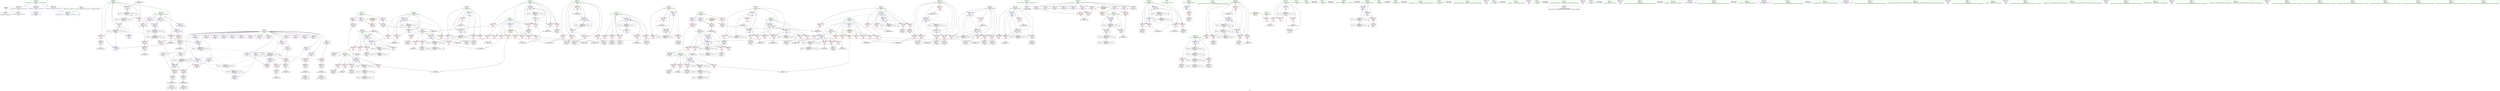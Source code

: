 digraph "SVFG" {
	label="SVFG";

	Node0x555b95feb790 [shape=record,color=grey,label="{NodeID: 0\nNullPtr}"];
	Node0x555b95feb790 -> Node0x555b95ff34e0[style=solid];
	Node0x555b95feb790 -> Node0x555b96045990[style=solid];
	Node0x555b9604d0b0 [shape=record,color=grey,label="{NodeID: 443\n471 = Binary(470, 190, )\n}"];
	Node0x555b9604d0b0 -> Node0x555b96047a10[style=solid];
	Node0x555b96046f80 [shape=record,color=blue,label="{NodeID: 360\n107\<--328\nni87\<--add90\nmain\n}"];
	Node0x555b96046f80 -> Node0x555b960428d0[style=dashed];
	Node0x555b96046f80 -> Node0x555b960429a0[style=dashed];
	Node0x555b96046f80 -> Node0x555b96042a70[style=dashed];
	Node0x555b96046f80 -> Node0x555b96042b40[style=dashed];
	Node0x555b96046f80 -> Node0x555b96046f80[style=dashed];
	Node0x555b96046f80 -> Node0x555b96082c80[style=dashed];
	Node0x555b96042c10 [shape=record,color=red,label="{NodeID: 277\n344\<--109\n\<--nj91\nmain\n}"];
	Node0x555b96042c10 -> Node0x555b960503b0[style=solid];
	Node0x555b96036a40 [shape=record,color=purple,label="{NodeID: 194\n518\<--111\narrayidx196\<--relabel\nmain\n}"];
	Node0x555b96036a40 -> Node0x555b96045310[style=solid];
	Node0x555b95ff5190 [shape=record,color=black,label="{NodeID: 111\n443\<--442\nconv150\<--\nmain\n}"];
	Node0x555b95ff5190 -> Node0x555b9603f180[style=solid];
	Node0x555b95ff3d00 [shape=record,color=green,label="{NodeID: 28\n4\<--6\n_ZStL8__ioinit\<--_ZStL8__ioinit_field_insensitive\nGlob }"];
	Node0x555b95ff3d00 -> Node0x555b96039880[style=solid];
	Node0x555b9604fab0 [shape=record,color=grey,label="{NodeID: 471\n588 = cmp(587, 13, )\n}"];
	Node0x555b960442d0 [shape=record,color=red,label="{NodeID: 305\n587\<--123\n\<--j228\nmain\n}"];
	Node0x555b960442d0 -> Node0x555b9604fab0[style=solid];
	Node0x555b96038100 [shape=record,color=red,label="{NodeID: 222\n153\<--77\n\<--j\nmain\n}"];
	Node0x555b96038100 -> Node0x555b95ff3750[style=solid];
	Node0x555b96039bc0 [shape=record,color=purple,label="{NodeID: 139\n231\<--8\narrayidx44\<--map\nmain\n}"];
	Node0x555b96039bc0 -> Node0x555b960446e0[style=solid];
	Node0x555b95ff2300 [shape=record,color=green,label="{NodeID: 56\n99\<--100\ncj\<--cj_field_insensitive\nmain\n}"];
	Node0x555b95ff2300 -> Node0x555b96041f10[style=solid];
	Node0x555b95ff2300 -> Node0x555b96041fe0[style=solid];
	Node0x555b95ff2300 -> Node0x555b960420b0[style=solid];
	Node0x555b95ff2300 -> Node0x555b96042180[style=solid];
	Node0x555b95ff2300 -> Node0x555b96046d10[style=solid];
	Node0x555b95ff2300 -> Node0x555b96047460[style=solid];
	Node0x555b9607eb80 [shape=record,color=black,label="{NodeID: 582\nMR_54V_2 = PHI(MR_54V_4, MR_54V_1, )\npts\{120 \}\n}"];
	Node0x555b9607eb80 -> Node0x555b96047e20[style=dashed];
	Node0x555b9607eb80 -> Node0x555b9607eb80[style=dashed];
	Node0x555b9603fc00 [shape=record,color=grey,label="{NodeID: 499\n142 = cmp(140, 141, )\n}"];
	Node0x555b96045990 [shape=record,color=blue, style = dotted,label="{NodeID: 333\n655\<--3\nllvm.global_ctors_2\<--dummyVal\nGlob }"];
	Node0x555b96041620 [shape=record,color=red,label="{NodeID: 250\n301\<--93\n\<--i69\nmain\n}"];
	Node0x555b96041620 -> Node0x555b96046c40[style=solid];
	Node0x555b9603b280 [shape=record,color=purple,label="{NodeID: 167\n548\<--10\narrayidx213\<--ret\nmain\n}"];
	Node0x555b9603b280 -> Node0x555b96047ef0[style=solid];
	Node0x555b95ff39c0 [shape=record,color=black,label="{NodeID: 84\n199\<--198\nidxprom30\<--\nmain\n}"];
	Node0x555b95ff03a0 [shape=record,color=green,label="{NodeID: 1\n7\<--1\n__dso_handle\<--dummyObj\nGlob }"];
	Node0x555b9604d230 [shape=record,color=grey,label="{NodeID: 444\n462 = Binary(461, 463, )\n}"];
	Node0x555b9604d230 -> Node0x555b960388c0[style=solid];
	Node0x555b96047050 [shape=record,color=blue,label="{NodeID: 361\n109\<--335\nnj91\<--add94\nmain\n}"];
	Node0x555b96047050 -> Node0x555b96042c10[style=dashed];
	Node0x555b96047050 -> Node0x555b96042ce0[style=dashed];
	Node0x555b96047050 -> Node0x555b96042db0[style=dashed];
	Node0x555b96047050 -> Node0x555b96042e80[style=dashed];
	Node0x555b96047050 -> Node0x555b96047050[style=dashed];
	Node0x555b96047050 -> Node0x555b96083180[style=dashed];
	Node0x555b96042ce0 [shape=record,color=red,label="{NodeID: 278\n347\<--109\n\<--nj91\nmain\n}"];
	Node0x555b96042ce0 -> Node0x555b960500b0[style=solid];
	Node0x555b96036b10 [shape=record,color=purple,label="{NodeID: 195\n541\<--111\narrayidx209\<--relabel\nmain\n}"];
	Node0x555b96036b10 -> Node0x555b960454b0[style=solid];
	Node0x555b95ff5260 [shape=record,color=black,label="{NodeID: 112\n455\<--454\nidxprom155\<--\nmain\n}"];
	Node0x555b95ff3dd0 [shape=record,color=green,label="{NodeID: 29\n8\<--9\nmap\<--map_field_insensitive\nGlob }"];
	Node0x555b95ff3dd0 -> Node0x555b96039950[style=solid];
	Node0x555b95ff3dd0 -> Node0x555b96039a20[style=solid];
	Node0x555b95ff3dd0 -> Node0x555b96039af0[style=solid];
	Node0x555b95ff3dd0 -> Node0x555b96039bc0[style=solid];
	Node0x555b95ff3dd0 -> Node0x555b96039c90[style=solid];
	Node0x555b95ff3dd0 -> Node0x555b96039d60[style=solid];
	Node0x555b95ff3dd0 -> Node0x555b96039e30[style=solid];
	Node0x555b95ff3dd0 -> Node0x555b96039f00[style=solid];
	Node0x555b95ff3dd0 -> Node0x555b96039fd0[style=solid];
	Node0x555b95ff3dd0 -> Node0x555b9603a0a0[style=solid];
	Node0x555b9604fc30 [shape=record,color=grey,label="{NodeID: 472\n240 = cmp(232, 239, )\n}"];
	Node0x555b960443a0 [shape=record,color=red,label="{NodeID: 306\n596\<--123\n\<--j228\nmain\n}"];
	Node0x555b960443a0 -> Node0x555b960396e0[style=solid];
	Node0x555b960381d0 [shape=record,color=red,label="{NodeID: 223\n160\<--77\n\<--j\nmain\n}"];
	Node0x555b960381d0 -> Node0x555b95ff38f0[style=solid];
	Node0x555b96039c90 [shape=record,color=purple,label="{NodeID: 140\n235\<--8\narrayidx46\<--map\nmain\n}"];
	Node0x555b95ff23d0 [shape=record,color=green,label="{NodeID: 57\n101\<--102\nminVal\<--minVal_field_insensitive\nmain\n}"];
	Node0x555b95ff23d0 -> Node0x555b96042250[style=solid];
	Node0x555b95ff23d0 -> Node0x555b96046de0[style=solid];
	Node0x555b95ff23d0 -> Node0x555b96047120[style=solid];
	Node0x555b9607f080 [shape=record,color=black,label="{NodeID: 583\nMR_56V_2 = PHI(MR_56V_4, MR_56V_1, )\npts\{122 \}\n}"];
	Node0x555b9607f080 -> Node0x555b96048160[style=dashed];
	Node0x555b96045a60 [shape=record,color=blue,label="{NodeID: 334\n69\<--13\nretval\<--\nmain\n}"];
	Node0x555b96045a60 -> Node0x555b960378e0[style=dashed];
	Node0x555b960416f0 [shape=record,color=red,label="{NodeID: 251\n400\<--93\n\<--i69\nmain\n}"];
	Node0x555b960416f0 -> Node0x555b95ff4e50[style=solid];
	Node0x555b9603b350 [shape=record,color=purple,label="{NodeID: 168\n595\<--10\narrayidx237\<--ret\nmain\n}"];
	Node0x555b96035ff0 [shape=record,color=black,label="{NodeID: 85\n206\<--205\nidxprom32\<--\nmain\n}"];
	Node0x555b95feb930 [shape=record,color=green,label="{NodeID: 2\n13\<--1\n\<--dummyObj\nCan only get source location for instruction, argument, global var or function.}"];
	Node0x555b9604d3b0 [shape=record,color=grey,label="{NodeID: 445\n247 = Binary(246, 130, )\n}"];
	Node0x555b9604d3b0 -> Node0x555b96046690[style=solid];
	Node0x555b96047120 [shape=record,color=blue,label="{NodeID: 362\n101\<--368\nminVal\<--\nmain\n}"];
	Node0x555b96047120 -> Node0x555b96075a80[style=dashed];
	Node0x555b96042db0 [shape=record,color=red,label="{NodeID: 279\n355\<--109\n\<--nj91\nmain\n}"];
	Node0x555b96042db0 -> Node0x555b95ff1ab0[style=solid];
	Node0x555b96036be0 [shape=record,color=red,label="{NodeID: 196\n141\<--12\n\<--H\nmain\n}"];
	Node0x555b96036be0 -> Node0x555b9603fc00[style=solid];
	Node0x555b95ff5330 [shape=record,color=black,label="{NodeID: 113\n458\<--457\nidxprom157\<--\nmain\n}"];
	Node0x555b95ff3ea0 [shape=record,color=green,label="{NodeID: 30\n10\<--11\nret\<--ret_field_insensitive\nGlob }"];
	Node0x555b95ff3ea0 -> Node0x555b9603a170[style=solid];
	Node0x555b95ff3ea0 -> Node0x555b9603a240[style=solid];
	Node0x555b95ff3ea0 -> Node0x555b9603a310[style=solid];
	Node0x555b95ff3ea0 -> Node0x555b9603a3e0[style=solid];
	Node0x555b95ff3ea0 -> Node0x555b9603a4b0[style=solid];
	Node0x555b95ff3ea0 -> Node0x555b9603a580[style=solid];
	Node0x555b95ff3ea0 -> Node0x555b9603a650[style=solid];
	Node0x555b95ff3ea0 -> Node0x555b9603a720[style=solid];
	Node0x555b95ff3ea0 -> Node0x555b9603a7f0[style=solid];
	Node0x555b95ff3ea0 -> Node0x555b9603a8c0[style=solid];
	Node0x555b95ff3ea0 -> Node0x555b9603a990[style=solid];
	Node0x555b95ff3ea0 -> Node0x555b9603aa60[style=solid];
	Node0x555b95ff3ea0 -> Node0x555b9603ab30[style=solid];
	Node0x555b95ff3ea0 -> Node0x555b9603ac00[style=solid];
	Node0x555b95ff3ea0 -> Node0x555b9603acd0[style=solid];
	Node0x555b95ff3ea0 -> Node0x555b9603ada0[style=solid];
	Node0x555b95ff3ea0 -> Node0x555b9603ae70[style=solid];
	Node0x555b95ff3ea0 -> Node0x555b9603af40[style=solid];
	Node0x555b95ff3ea0 -> Node0x555b9603b010[style=solid];
	Node0x555b95ff3ea0 -> Node0x555b9603b0e0[style=solid];
	Node0x555b95ff3ea0 -> Node0x555b9603b1b0[style=solid];
	Node0x555b95ff3ea0 -> Node0x555b9603b280[style=solid];
	Node0x555b95ff3ea0 -> Node0x555b9603b350[style=solid];
	Node0x555b95ff3ea0 -> Node0x555b9603b420[style=solid];
	Node0x555b9604fdb0 [shape=record,color=grey,label="{NodeID: 473\n585 = cmp(583, 584, )\n}"];
	Node0x555b96044470 [shape=record,color=red,label="{NodeID: 307\n604\<--123\n\<--j228\nmain\n}"];
	Node0x555b96044470 -> Node0x555b9604f630[style=solid];
	Node0x555b960382a0 [shape=record,color=red,label="{NodeID: 224\n166\<--77\n\<--j\nmain\n}"];
	Node0x555b960382a0 -> Node0x555b9604f030[style=solid];
	Node0x555b96039d60 [shape=record,color=purple,label="{NodeID: 141\n238\<--8\narrayidx48\<--map\nmain\n}"];
	Node0x555b96039d60 -> Node0x555b960447b0[style=solid];
	Node0x555b95ff24a0 [shape=record,color=green,label="{NodeID: 58\n103\<--104\nminK\<--minK_field_insensitive\nmain\n}"];
	Node0x555b95ff24a0 -> Node0x555b96042320[style=solid];
	Node0x555b95ff24a0 -> Node0x555b960423f0[style=solid];
	Node0x555b95ff24a0 -> Node0x555b960471f0[style=solid];
	Node0x555b9607f580 [shape=record,color=black,label="{NodeID: 584\nMR_58V_2 = PHI(MR_58V_3, MR_58V_1, )\npts\{124 \}\n}"];
	Node0x555b9607f580 -> Node0x555b96048230[style=dashed];
	Node0x555b9607f580 -> Node0x555b9607f580[style=dashed];
	Node0x555b96064e70 [shape=record,color=black,label="{NodeID: 501\nMR_40V_8 = PHI(MR_40V_10, MR_40V_7, )\npts\{104 \}\n}"];
	Node0x555b96064e70 -> Node0x555b96042320[style=dashed];
	Node0x555b96064e70 -> Node0x555b960423f0[style=dashed];
	Node0x555b96064e70 -> Node0x555b960471f0[style=dashed];
	Node0x555b96064e70 -> Node0x555b96064e70[style=dashed];
	Node0x555b96064e70 -> Node0x555b96082280[style=dashed];
	Node0x555b96045b30 [shape=record,color=blue,label="{NodeID: 335\n73\<--130\nz\<--\nmain\n}"];
	Node0x555b96045b30 -> Node0x555b96077d80[style=dashed];
	Node0x555b960417c0 [shape=record,color=red,label="{NodeID: 252\n413\<--93\n\<--i69\nmain\n}"];
	Node0x555b960417c0 -> Node0x555b9604ebb0[style=solid];
	Node0x555b9603b420 [shape=record,color=purple,label="{NodeID: 169\n598\<--10\narrayidx239\<--ret\nmain\n}"];
	Node0x555b9603b420 -> Node0x555b96045580[style=solid];
	Node0x555b96036080 [shape=record,color=black,label="{NodeID: 86\n227\<--226\nidxprom41\<--\nmain\n}"];
	Node0x555b95feb9c0 [shape=record,color=green,label="{NodeID: 3\n21\<--1\n_ZSt3cin\<--dummyObj\nGlob }"];
	Node0x555b9604d530 [shape=record,color=grey,label="{NodeID: 446\n286 = Binary(285, 130, )\n}"];
	Node0x555b9604d530 -> Node0x555b960469d0[style=solid];
	Node0x555b960471f0 [shape=record,color=blue,label="{NodeID: 363\n103\<--370\nminK\<--\nmain\n}"];
	Node0x555b960471f0 -> Node0x555b96064e70[style=dashed];
	Node0x555b96042e80 [shape=record,color=red,label="{NodeID: 280\n365\<--109\n\<--nj91\nmain\n}"];
	Node0x555b96042e80 -> Node0x555b95ff1c50[style=solid];
	Node0x555b96036cb0 [shape=record,color=red,label="{NodeID: 197\n180\<--12\n\<--H\nmain\n}"];
	Node0x555b96036cb0 -> Node0x555b96050530[style=solid];
	Node0x555b95ff5400 [shape=record,color=black,label="{NodeID: 114\n461\<--460\nconv159\<--\nmain\n}"];
	Node0x555b95ff5400 -> Node0x555b9604d230[style=solid];
	Node0x555b95ff3f70 [shape=record,color=green,label="{NodeID: 31\n12\<--14\nH\<--H_field_insensitive\nGlob }"];
	Node0x555b95ff3f70 -> Node0x555b96036be0[style=solid];
	Node0x555b95ff3f70 -> Node0x555b96036cb0[style=solid];
	Node0x555b95ff3f70 -> Node0x555b96036d80[style=solid];
	Node0x555b95ff3f70 -> Node0x555b96036e50[style=solid];
	Node0x555b95ff3f70 -> Node0x555b96036f20[style=solid];
	Node0x555b95ff3f70 -> Node0x555b96036ff0[style=solid];
	Node0x555b95ff3f70 -> Node0x555b960370c0[style=solid];
	Node0x555b95ff3f70 -> Node0x555b96037190[style=solid];
	Node0x555b95ff3f70 -> Node0x555b96045650[style=solid];
	Node0x555b9604ff30 [shape=record,color=grey,label="{NodeID: 474\n255 = cmp(254, 256, )\n}"];
	Node0x555b96044540 [shape=record,color=red,label="{NodeID: 308\n201\<--200\n\<--arrayidx31\nmain\n}"];
	Node0x555b96044540 -> Node0x555b9604e8b0[style=solid];
	Node0x555b96038370 [shape=record,color=red,label="{NodeID: 225\n253\<--79\n\<--let\nmain\n}"];
	Node0x555b96038370 -> Node0x555b96036490[style=solid];
	Node0x555b96039e30 [shape=record,color=purple,label="{NodeID: 142\n354\<--8\narrayidx105\<--map\nmain\n}"];
	Node0x555b95ff2570 [shape=record,color=green,label="{NodeID: 59\n105\<--106\nk83\<--k83_field_insensitive\nmain\n}"];
	Node0x555b95ff2570 -> Node0x555b960424c0[style=solid];
	Node0x555b95ff2570 -> Node0x555b96042590[style=solid];
	Node0x555b95ff2570 -> Node0x555b96042660[style=solid];
	Node0x555b95ff2570 -> Node0x555b96042730[style=solid];
	Node0x555b95ff2570 -> Node0x555b96042800[style=solid];
	Node0x555b95ff2570 -> Node0x555b96046eb0[style=solid];
	Node0x555b95ff2570 -> Node0x555b960472c0[style=solid];
	Node0x555b9607fa80 [shape=record,color=black,label="{NodeID: 585\nMR_62V_2 = PHI(MR_62V_14, MR_62V_1, )\npts\{110000 \}\n}"];
	Node0x555b9607fa80 -> Node0x555b9606c670[style=dashed];
	Node0x555b9607fa80 -> Node0x555b96075580[style=dashed];
	Node0x555b9607fa80 -> Node0x555b96086380[style=dashed];
	Node0x555b96045c00 [shape=record,color=blue,label="{NodeID: 336\n75\<--13\ni\<--\nmain\n}"];
	Node0x555b96045c00 -> Node0x555b96037cf0[style=dashed];
	Node0x555b96045c00 -> Node0x555b96037dc0[style=dashed];
	Node0x555b96045c00 -> Node0x555b96037e90[style=dashed];
	Node0x555b96045c00 -> Node0x555b96037f60[style=dashed];
	Node0x555b96045c00 -> Node0x555b96045f40[style=dashed];
	Node0x555b96045c00 -> Node0x555b96078280[style=dashed];
	Node0x555b96041890 [shape=record,color=red,label="{NodeID: 253\n297\<--95\n\<--j73\nmain\n}"];
	Node0x555b96041890 -> Node0x555b96050230[style=solid];
	Node0x555b9603b4f0 [shape=record,color=purple,label="{NodeID: 170\n200\<--17\narrayidx31\<--di\nmain\n}"];
	Node0x555b9603b4f0 -> Node0x555b96044540[style=solid];
	Node0x555b96036150 [shape=record,color=black,label="{NodeID: 87\n230\<--229\nidxprom43\<--\nmain\n}"];
	Node0x555b95feba50 [shape=record,color=green,label="{NodeID: 4\n22\<--1\n.str\<--dummyObj\nGlob }"];
	Node0x555b960b5a10 [shape=record,color=black,label="{NodeID: 696\n126 = PHI()\n}"];
	Node0x555b9604d6b0 [shape=record,color=grey,label="{NodeID: 447\n390 = Binary(389, 388, )\n}"];
	Node0x555b9604d6b0 -> Node0x555b96047460[style=solid];
	Node0x555b960472c0 [shape=record,color=blue,label="{NodeID: 364\n105\<--375\nk83\<--inc116\nmain\n}"];
	Node0x555b960472c0 -> Node0x555b960424c0[style=dashed];
	Node0x555b960472c0 -> Node0x555b96042590[style=dashed];
	Node0x555b960472c0 -> Node0x555b96042660[style=dashed];
	Node0x555b960472c0 -> Node0x555b96042730[style=dashed];
	Node0x555b960472c0 -> Node0x555b96042800[style=dashed];
	Node0x555b960472c0 -> Node0x555b960472c0[style=dashed];
	Node0x555b960472c0 -> Node0x555b96082780[style=dashed];
	Node0x555b96042f50 [shape=record,color=red,label="{NodeID: 281\n426\<--113\n\<--i138\nmain\n}"];
	Node0x555b96042f50 -> Node0x555b9603f780[style=solid];
	Node0x555b96036d80 [shape=record,color=red,label="{NodeID: 198\n215\<--12\n\<--H\nmain\n}"];
	Node0x555b96036d80 -> Node0x555b9603f000[style=solid];
	Node0x555b960388c0 [shape=record,color=black,label="{NodeID: 115\n464\<--462\nidxprom160\<--sub\nmain\n}"];
	Node0x555b95ff4040 [shape=record,color=green,label="{NodeID: 32\n15\<--16\nW\<--W_field_insensitive\nGlob }"];
	Node0x555b95ff4040 -> Node0x555b96037260[style=solid];
	Node0x555b95ff4040 -> Node0x555b96037330[style=solid];
	Node0x555b95ff4040 -> Node0x555b96037400[style=solid];
	Node0x555b95ff4040 -> Node0x555b960374d0[style=solid];
	Node0x555b95ff4040 -> Node0x555b960375a0[style=solid];
	Node0x555b95ff4040 -> Node0x555b96037670[style=solid];
	Node0x555b95ff4040 -> Node0x555b96037740[style=solid];
	Node0x555b95ff4040 -> Node0x555b96037810[style=solid];
	Node0x555b95ff4040 -> Node0x555b96045720[style=solid];
	Node0x555b960500b0 [shape=record,color=grey,label="{NodeID: 475\n349 = cmp(347, 348, )\n}"];
	Node0x555b96044610 [shape=record,color=red,label="{NodeID: 309\n208\<--207\n\<--arrayidx33\nmain\n}"];
	Node0x555b96044610 -> Node0x555b9604e430[style=solid];
	Node0x555b96038440 [shape=record,color=red,label="{NodeID: 226\n268\<--79\n\<--let\nmain\n}"];
	Node0x555b96038440 -> Node0x555b96046830[style=solid];
	Node0x555b96038440 -> Node0x555b9604cf30[style=solid];
	Node0x555b96039f00 [shape=record,color=purple,label="{NodeID: 143\n357\<--8\narrayidx107\<--map\nmain\n}"];
	Node0x555b96039f00 -> Node0x555b96044af0[style=solid];
	Node0x555b95ff2640 [shape=record,color=green,label="{NodeID: 60\n107\<--108\nni87\<--ni87_field_insensitive\nmain\n}"];
	Node0x555b95ff2640 -> Node0x555b960428d0[style=solid];
	Node0x555b95ff2640 -> Node0x555b960429a0[style=solid];
	Node0x555b95ff2640 -> Node0x555b96042a70[style=solid];
	Node0x555b95ff2640 -> Node0x555b96042b40[style=solid];
	Node0x555b95ff2640 -> Node0x555b96046f80[style=solid];
	Node0x555b9607ff80 [shape=record,color=black,label="{NodeID: 586\nMR_68V_2 = PHI(MR_68V_4, MR_68V_1, )\npts\{1120000 \}\n}"];
	Node0x555b9607ff80 -> Node0x555b96045310[style=dashed];
	Node0x555b9607ff80 -> Node0x555b960454b0[style=dashed];
	Node0x555b9607ff80 -> Node0x555b96074b80[style=dashed];
	Node0x555b9607ff80 -> Node0x555b9607ff80[style=dashed];
	Node0x555b96045cd0 [shape=record,color=blue,label="{NodeID: 337\n77\<--13\nj\<--\nmain\n}"];
	Node0x555b96045cd0 -> Node0x555b96038030[style=dashed];
	Node0x555b96045cd0 -> Node0x555b96038100[style=dashed];
	Node0x555b96045cd0 -> Node0x555b960381d0[style=dashed];
	Node0x555b96045cd0 -> Node0x555b960382a0[style=dashed];
	Node0x555b96045cd0 -> Node0x555b96045cd0[style=dashed];
	Node0x555b96045cd0 -> Node0x555b96045e70[style=dashed];
	Node0x555b96045cd0 -> Node0x555b96078780[style=dashed];
	Node0x555b96041960 [shape=record,color=red,label="{NodeID: 254\n303\<--95\n\<--j73\nmain\n}"];
	Node0x555b96041960 -> Node0x555b96046d10[style=solid];
	Node0x555b9603b5c0 [shape=record,color=purple,label="{NodeID: 171\n326\<--17\narrayidx89\<--di\nmain\n}"];
	Node0x555b9603b5c0 -> Node0x555b96044950[style=solid];
	Node0x555b96036220 [shape=record,color=black,label="{NodeID: 88\n234\<--233\nidxprom45\<--\nmain\n}"];
	Node0x555b95febae0 [shape=record,color=green,label="{NodeID: 5\n24\<--1\n.str.1\<--dummyObj\nGlob }"];
	Node0x555b960b5b10 [shape=record,color=black,label="{NodeID: 697\n136 = PHI()\n}"];
	Node0x555b9604d830 [shape=record,color=grey,label="{NodeID: 448\n383 = Binary(382, 381, )\n}"];
	Node0x555b9604d830 -> Node0x555b96047390[style=solid];
	Node0x555b96047390 [shape=record,color=blue,label="{NodeID: 365\n97\<--383\nci\<--add120\nmain\n}"];
	Node0x555b96047390 -> Node0x555b96041bd0[style=dashed];
	Node0x555b96047390 -> Node0x555b96041ca0[style=dashed];
	Node0x555b96047390 -> Node0x555b96041d70[style=dashed];
	Node0x555b96047390 -> Node0x555b96041e40[style=dashed];
	Node0x555b96047390 -> Node0x555b96046c40[style=dashed];
	Node0x555b96047390 -> Node0x555b96047390[style=dashed];
	Node0x555b96047390 -> Node0x555b9606a370[style=dashed];
	Node0x555b96043020 [shape=record,color=red,label="{NodeID: 282\n436\<--113\n\<--i138\nmain\n}"];
	Node0x555b96043020 -> Node0x555b95ff4ff0[style=solid];
	Node0x555b96036e50 [shape=record,color=red,label="{NodeID: 199\n292\<--12\n\<--H\nmain\n}"];
	Node0x555b96036e50 -> Node0x555b960506b0[style=solid];
	Node0x555b96038950 [shape=record,color=black,label="{NodeID: 116\n467\<--466\nconv162\<--\nmain\n}"];
	Node0x555b96038950 -> Node0x555b9604f7b0[style=solid];
	Node0x555b95ff4110 [shape=record,color=green,label="{NodeID: 33\n17\<--18\ndi\<--di_field_insensitive\nGlob }"];
	Node0x555b95ff4110 -> Node0x555b9603b4f0[style=solid];
	Node0x555b95ff4110 -> Node0x555b9603b5c0[style=solid];
	Node0x555b95ff4110 -> Node0x555b9603b690[style=solid];
	Node0x555b96050230 [shape=record,color=grey,label="{NodeID: 476\n299 = cmp(297, 298, )\n}"];
	Node0x555b960446e0 [shape=record,color=red,label="{NodeID: 310\n232\<--231\n\<--arrayidx44\nmain\n}"];
	Node0x555b960446e0 -> Node0x555b9604fc30[style=solid];
	Node0x555b96038510 [shape=record,color=red,label="{NodeID: 227\n470\<--79\n\<--let\nmain\n}"];
	Node0x555b96038510 -> Node0x555b96047ae0[style=solid];
	Node0x555b96038510 -> Node0x555b9604d0b0[style=solid];
	Node0x555b96039fd0 [shape=record,color=purple,label="{NodeID: 144\n364\<--8\narrayidx111\<--map\nmain\n}"];
	Node0x555b95ff2710 [shape=record,color=green,label="{NodeID: 61\n109\<--110\nnj91\<--nj91_field_insensitive\nmain\n}"];
	Node0x555b95ff2710 -> Node0x555b96042c10[style=solid];
	Node0x555b95ff2710 -> Node0x555b96042ce0[style=solid];
	Node0x555b95ff2710 -> Node0x555b96042db0[style=solid];
	Node0x555b95ff2710 -> Node0x555b96042e80[style=solid];
	Node0x555b95ff2710 -> Node0x555b96047050[style=solid];
	Node0x555b96045da0 [shape=record,color=blue,label="{NodeID: 338\n162\<--164\narrayidx15\<--\nmain\n}"];
	Node0x555b96045da0 -> Node0x555b96075580[style=dashed];
	Node0x555b96041a30 [shape=record,color=red,label="{NodeID: 255\n403\<--95\n\<--j73\nmain\n}"];
	Node0x555b96041a30 -> Node0x555b95ff4f20[style=solid];
	Node0x555b9603b690 [shape=record,color=purple,label="{NodeID: 172\n380\<--17\narrayidx119\<--di\nmain\n}"];
	Node0x555b9603b690 -> Node0x555b96044c90[style=solid];
	Node0x555b960362f0 [shape=record,color=black,label="{NodeID: 89\n237\<--236\nidxprom47\<--\nmain\n}"];
	Node0x555b95febff0 [shape=record,color=green,label="{NodeID: 6\n26\<--1\n__PRETTY_FUNCTION__.main\<--dummyObj\nGlob }"];
	Node0x555b960b5c70 [shape=record,color=black,label="{NodeID: 698\n137 = PHI()\n}"];
	Node0x555b9604d9b0 [shape=record,color=grey,label="{NodeID: 449\n409 = Binary(408, 130, )\n}"];
	Node0x555b9604d9b0 -> Node0x555b96047600[style=solid];
	Node0x555b96047460 [shape=record,color=blue,label="{NodeID: 366\n99\<--390\ncj\<--add123\nmain\n}"];
	Node0x555b96047460 -> Node0x555b96041f10[style=dashed];
	Node0x555b96047460 -> Node0x555b96041fe0[style=dashed];
	Node0x555b96047460 -> Node0x555b960420b0[style=dashed];
	Node0x555b96047460 -> Node0x555b96042180[style=dashed];
	Node0x555b96047460 -> Node0x555b96046d10[style=dashed];
	Node0x555b96047460 -> Node0x555b96047460[style=dashed];
	Node0x555b96047460 -> Node0x555b9606a870[style=dashed];
	Node0x555b960430f0 [shape=record,color=red,label="{NodeID: 283\n454\<--113\n\<--i138\nmain\n}"];
	Node0x555b960430f0 -> Node0x555b95ff5260[style=solid];
	Node0x555b96036f20 [shape=record,color=red,label="{NodeID: 200\n341\<--12\n\<--H\nmain\n}"];
	Node0x555b96036f20 -> Node0x555b96050830[style=solid];
	Node0x555b960389e0 [shape=record,color=black,label="{NodeID: 117\n474\<--473\nidxprom166\<--\nmain\n}"];
	Node0x555b95ff41e0 [shape=record,color=green,label="{NodeID: 34\n19\<--20\ndj\<--dj_field_insensitive\nGlob }"];
	Node0x555b95ff41e0 -> Node0x555b9603b760[style=solid];
	Node0x555b95ff41e0 -> Node0x555b9603b830[style=solid];
	Node0x555b95ff41e0 -> Node0x555b9603b900[style=solid];
	Node0x555b96077d80 [shape=record,color=black,label="{NodeID: 560\nMR_10V_3 = PHI(MR_10V_4, MR_10V_2, )\npts\{74 \}\n}"];
	Node0x555b96077d80 -> Node0x555b96037a80[style=dashed];
	Node0x555b96077d80 -> Node0x555b96037b50[style=dashed];
	Node0x555b96077d80 -> Node0x555b96037c20[style=dashed];
	Node0x555b96077d80 -> Node0x555b9603c870[style=dashed];
	Node0x555b960503b0 [shape=record,color=grey,label="{NodeID: 477\n345 = cmp(344, 13, )\n}"];
	Node0x555b960447b0 [shape=record,color=red,label="{NodeID: 311\n239\<--238\n\<--arrayidx48\nmain\n}"];
	Node0x555b960447b0 -> Node0x555b9604fc30[style=solid];
	Node0x555b960385e0 [shape=record,color=red,label="{NodeID: 228\n179\<--81\n\<--i19\nmain\n}"];
	Node0x555b960385e0 -> Node0x555b96050530[style=solid];
	Node0x555b9603a0a0 [shape=record,color=purple,label="{NodeID: 145\n367\<--8\narrayidx113\<--map\nmain\n}"];
	Node0x555b9603a0a0 -> Node0x555b96044bc0[style=solid];
	Node0x555b95ff27e0 [shape=record,color=green,label="{NodeID: 62\n111\<--112\nrelabel\<--relabel_field_insensitive\nmain\n}"];
	Node0x555b95ff27e0 -> Node0x555b9603c600[style=solid];
	Node0x555b95ff27e0 -> Node0x555b960368a0[style=solid];
	Node0x555b95ff27e0 -> Node0x555b96036970[style=solid];
	Node0x555b95ff27e0 -> Node0x555b96036a40[style=solid];
	Node0x555b95ff27e0 -> Node0x555b96036b10[style=solid];
	Node0x555b96045e70 [shape=record,color=blue,label="{NodeID: 339\n77\<--167\nj\<--inc\nmain\n}"];
	Node0x555b96045e70 -> Node0x555b96038030[style=dashed];
	Node0x555b96045e70 -> Node0x555b96038100[style=dashed];
	Node0x555b96045e70 -> Node0x555b960381d0[style=dashed];
	Node0x555b96045e70 -> Node0x555b960382a0[style=dashed];
	Node0x555b96045e70 -> Node0x555b96045cd0[style=dashed];
	Node0x555b96045e70 -> Node0x555b96045e70[style=dashed];
	Node0x555b96045e70 -> Node0x555b96078780[style=dashed];
	Node0x555b96041b00 [shape=record,color=red,label="{NodeID: 256\n408\<--95\n\<--j73\nmain\n}"];
	Node0x555b96041b00 -> Node0x555b9604d9b0[style=solid];
	Node0x555b9603b760 [shape=record,color=purple,label="{NodeID: 173\n207\<--19\narrayidx33\<--dj\nmain\n}"];
	Node0x555b9603b760 -> Node0x555b96044610[style=solid];
	Node0x555b960363c0 [shape=record,color=black,label="{NodeID: 90\n251\<--250\ntobool\<--\nmain\n}"];
	Node0x555b95fec080 [shape=record,color=green,label="{NodeID: 7\n28\<--1\n.str.2\<--dummyObj\nGlob }"];
	Node0x555b960b5d40 [shape=record,color=black,label="{NodeID: 699\n51 = PHI()\n}"];
	Node0x555b9604db30 [shape=record,color=grey,label="{NodeID: 450\n281 = Binary(280, 130, )\n}"];
	Node0x555b9604db30 -> Node0x555b96046900[style=solid];
	Node0x555b96047530 [shape=record,color=blue,label="{NodeID: 367\n405\<--399\narrayidx131\<--\nmain\n}"];
	Node0x555b96047530 -> Node0x555b96044880[style=dashed];
	Node0x555b96047530 -> Node0x555b96044e30[style=dashed];
	Node0x555b96047530 -> Node0x555b96047530[style=dashed];
	Node0x555b96047530 -> Node0x555b9606c670[style=dashed];
	Node0x555b960431c0 [shape=record,color=red,label="{NodeID: 284\n473\<--113\n\<--i138\nmain\n}"];
	Node0x555b960431c0 -> Node0x555b960389e0[style=solid];
	Node0x555b96036ff0 [shape=record,color=red,label="{NodeID: 201\n427\<--12\n\<--H\nmain\n}"];
	Node0x555b96036ff0 -> Node0x555b9603f780[style=solid];
	Node0x555b96038ab0 [shape=record,color=black,label="{NodeID: 118\n477\<--476\nidxprom168\<--\nmain\n}"];
	Node0x555b95ff42b0 [shape=record,color=green,label="{NodeID: 35\n39\<--43\nllvm.global_ctors\<--llvm.global_ctors_field_insensitive\nGlob }"];
	Node0x555b95ff42b0 -> Node0x555b9603c390[style=solid];
	Node0x555b95ff42b0 -> Node0x555b9603c460[style=solid];
	Node0x555b95ff42b0 -> Node0x555b9603c530[style=solid];
	Node0x555b96078280 [shape=record,color=black,label="{NodeID: 561\nMR_12V_2 = PHI(MR_12V_4, MR_12V_1, )\npts\{76 \}\n}"];
	Node0x555b96078280 -> Node0x555b96045c00[style=dashed];
	Node0x555b96050530 [shape=record,color=grey,label="{NodeID: 478\n181 = cmp(179, 180, )\n}"];
	Node0x555b96044880 [shape=record,color=red,label="{NodeID: 312\n314\<--313\n\<--arrayidx80\nmain\n}"];
	Node0x555b96044880 -> Node0x555b95ff1770[style=solid];
	Node0x555b960386b0 [shape=record,color=red,label="{NodeID: 229\n197\<--81\n\<--i19\nmain\n}"];
	Node0x555b960386b0 -> Node0x555b9604e8b0[style=solid];
	Node0x555b9603a170 [shape=record,color=purple,label="{NodeID: 146\n159\<--10\narrayidx13\<--ret\nmain\n}"];
	Node0x555b95ff28b0 [shape=record,color=green,label="{NodeID: 63\n113\<--114\ni138\<--i138_field_insensitive\nmain\n}"];
	Node0x555b95ff28b0 -> Node0x555b96042f50[style=solid];
	Node0x555b95ff28b0 -> Node0x555b96043020[style=solid];
	Node0x555b95ff28b0 -> Node0x555b960430f0[style=solid];
	Node0x555b95ff28b0 -> Node0x555b960431c0[style=solid];
	Node0x555b95ff28b0 -> Node0x555b96043290[style=solid];
	Node0x555b95ff28b0 -> Node0x555b96047870[style=solid];
	Node0x555b95ff28b0 -> Node0x555b96047c80[style=solid];
	Node0x555b96045f40 [shape=record,color=blue,label="{NodeID: 340\n75\<--172\ni\<--inc17\nmain\n}"];
	Node0x555b96045f40 -> Node0x555b96037cf0[style=dashed];
	Node0x555b96045f40 -> Node0x555b96037dc0[style=dashed];
	Node0x555b96045f40 -> Node0x555b96037e90[style=dashed];
	Node0x555b96045f40 -> Node0x555b96037f60[style=dashed];
	Node0x555b96045f40 -> Node0x555b96045f40[style=dashed];
	Node0x555b96045f40 -> Node0x555b96078280[style=dashed];
	Node0x555b96041bd0 [shape=record,color=red,label="{NodeID: 257\n308\<--97\n\<--ci\nmain\n}"];
	Node0x555b96041bd0 -> Node0x555b96036700[style=solid];
	Node0x555b9603b830 [shape=record,color=purple,label="{NodeID: 174\n333\<--19\narrayidx93\<--dj\nmain\n}"];
	Node0x555b9603b830 -> Node0x555b96044a20[style=solid];
	Node0x555b96036490 [shape=record,color=black,label="{NodeID: 91\n254\<--253\nconv\<--\nmain\n}"];
	Node0x555b96036490 -> Node0x555b9604ff30[style=solid];
	Node0x555b95fec110 [shape=record,color=green,label="{NodeID: 8\n30\<--1\n.str.3\<--dummyObj\nGlob }"];
	Node0x555b960b5e10 [shape=record,color=black,label="{NodeID: 700\n156 = PHI()\n}"];
	Node0x555b9604dcb0 [shape=record,color=grey,label="{NodeID: 451\n328 = Binary(323, 327, )\n}"];
	Node0x555b9604dcb0 -> Node0x555b96046f80[style=solid];
	Node0x555b96047600 [shape=record,color=blue,label="{NodeID: 368\n95\<--409\nj73\<--inc133\nmain\n}"];
	Node0x555b96047600 -> Node0x555b96041890[style=dashed];
	Node0x555b96047600 -> Node0x555b96041960[style=dashed];
	Node0x555b96047600 -> Node0x555b96041a30[style=dashed];
	Node0x555b96047600 -> Node0x555b96041b00[style=dashed];
	Node0x555b96047600 -> Node0x555b96046b70[style=dashed];
	Node0x555b96047600 -> Node0x555b96047600[style=dashed];
	Node0x555b96047600 -> Node0x555b9607b480[style=dashed];
	Node0x555b96043290 [shape=record,color=red,label="{NodeID: 285\n492\<--113\n\<--i138\nmain\n}"];
	Node0x555b96043290 -> Node0x555b9604eeb0[style=solid];
	Node0x555b960370c0 [shape=record,color=red,label="{NodeID: 202\n499\<--12\n\<--H\nmain\n}"];
	Node0x555b960370c0 -> Node0x555b9603f600[style=solid];
	Node0x555b96038b80 [shape=record,color=black,label="{NodeID: 119\n480\<--479\nconv170\<--\nmain\n}"];
	Node0x555b96038b80 -> Node0x555b9604f4b0[style=solid];
	Node0x555b95ff4380 [shape=record,color=green,label="{NodeID: 36\n44\<--45\n__cxx_global_var_init\<--__cxx_global_var_init_field_insensitive\n}"];
	Node0x555b96078780 [shape=record,color=black,label="{NodeID: 562\nMR_14V_2 = PHI(MR_14V_3, MR_14V_1, )\npts\{78 \}\n}"];
	Node0x555b96078780 -> Node0x555b96045cd0[style=dashed];
	Node0x555b96078780 -> Node0x555b96078780[style=dashed];
	Node0x555b960506b0 [shape=record,color=grey,label="{NodeID: 479\n293 = cmp(291, 292, )\n}"];
	Node0x555b96044950 [shape=record,color=red,label="{NodeID: 313\n327\<--326\n\<--arrayidx89\nmain\n}"];
	Node0x555b96044950 -> Node0x555b9604dcb0[style=solid];
	Node0x555b96038780 [shape=record,color=red,label="{NodeID: 230\n233\<--81\n\<--i19\nmain\n}"];
	Node0x555b96038780 -> Node0x555b96036220[style=solid];
	Node0x555b9603a240 [shape=record,color=purple,label="{NodeID: 147\n162\<--10\narrayidx15\<--ret\nmain\n}"];
	Node0x555b9603a240 -> Node0x555b96045da0[style=solid];
	Node0x555b95ff2980 [shape=record,color=green,label="{NodeID: 64\n115\<--116\nj142\<--j142_field_insensitive\nmain\n}"];
	Node0x555b95ff2980 -> Node0x555b96043360[style=solid];
	Node0x555b95ff2980 -> Node0x555b96043430[style=solid];
	Node0x555b95ff2980 -> Node0x555b96043500[style=solid];
	Node0x555b95ff2980 -> Node0x555b960435d0[style=solid];
	Node0x555b95ff2980 -> Node0x555b960436a0[style=solid];
	Node0x555b95ff2980 -> Node0x555b96047940[style=solid];
	Node0x555b95ff2980 -> Node0x555b96047bb0[style=solid];
	Node0x555b96046010 [shape=record,color=blue,label="{NodeID: 341\n79\<--176\nlet\<--\nmain\n}"];
	Node0x555b96046010 -> Node0x555b960477a0[style=dashed];
	Node0x555b96046010 -> Node0x555b96084580[style=dashed];
	Node0x555b96041ca0 [shape=record,color=red,label="{NodeID: 258\n323\<--97\n\<--ci\nmain\n}"];
	Node0x555b96041ca0 -> Node0x555b9604dcb0[style=solid];
	Node0x555b9603b900 [shape=record,color=purple,label="{NodeID: 175\n387\<--19\narrayidx122\<--dj\nmain\n}"];
	Node0x555b9603b900 -> Node0x555b96044d60[style=solid];
	Node0x555b96036560 [shape=record,color=black,label="{NodeID: 92\n272\<--271\nidxprom58\<--\nmain\n}"];
	Node0x555b95fec1a0 [shape=record,color=green,label="{NodeID: 9\n32\<--1\n_ZSt4cout\<--dummyObj\nGlob }"];
	Node0x555b960b5f10 [shape=record,color=black,label="{NodeID: 701\n591 = PHI()\n}"];
	Node0x555b9604de30 [shape=record,color=grey,label="{NodeID: 452\n557 = Binary(556, 130, )\n}"];
	Node0x555b9604de30 -> Node0x555b96048090[style=solid];
	Node0x555b960476d0 [shape=record,color=blue,label="{NodeID: 369\n93\<--414\ni69\<--inc136\nmain\n}"];
	Node0x555b960476d0 -> Node0x555b96041550[style=dashed];
	Node0x555b960476d0 -> Node0x555b96041620[style=dashed];
	Node0x555b960476d0 -> Node0x555b960416f0[style=dashed];
	Node0x555b960476d0 -> Node0x555b960417c0[style=dashed];
	Node0x555b960476d0 -> Node0x555b960476d0[style=dashed];
	Node0x555b960476d0 -> Node0x555b9607af80[style=dashed];
	Node0x555b96043360 [shape=record,color=red,label="{NodeID: 286\n432\<--115\n\<--j142\nmain\n}"];
	Node0x555b96043360 -> Node0x555b96050b30[style=solid];
	Node0x555b96037190 [shape=record,color=red,label="{NodeID: 203\n578\<--12\n\<--H\nmain\n}"];
	Node0x555b96037190 -> Node0x555b96050e30[style=solid];
	Node0x555b96038c50 [shape=record,color=black,label="{NodeID: 120\n482\<--481\nidxprom172\<--sub171\nmain\n}"];
	Node0x555b95ff4450 [shape=record,color=green,label="{NodeID: 37\n48\<--49\n_ZNSt8ios_base4InitC1Ev\<--_ZNSt8ios_base4InitC1Ev_field_insensitive\n}"];
	Node0x555b96078c80 [shape=record,color=black,label="{NodeID: 563\nMR_16V_2 = PHI(MR_16V_10, MR_16V_1, )\npts\{80 \}\n}"];
	Node0x555b96078c80 -> Node0x555b96046010[style=dashed];
	Node0x555b96050830 [shape=record,color=grey,label="{NodeID: 480\n342 = cmp(340, 341, )\n}"];
	Node0x555b96044a20 [shape=record,color=red,label="{NodeID: 314\n334\<--333\n\<--arrayidx93\nmain\n}"];
	Node0x555b96044a20 -> Node0x555b9604dfb0[style=solid];
	Node0x555b960406f0 [shape=record,color=red,label="{NodeID: 231\n271\<--81\n\<--i19\nmain\n}"];
	Node0x555b960406f0 -> Node0x555b96036560[style=solid];
	Node0x555b9603a310 [shape=record,color=purple,label="{NodeID: 148\n273\<--10\narrayidx59\<--ret\nmain\n}"];
	Node0x555b95ff2a50 [shape=record,color=green,label="{NodeID: 65\n117\<--118\ni181\<--i181_field_insensitive\nmain\n}"];
	Node0x555b95ff2a50 -> Node0x555b96043770[style=solid];
	Node0x555b95ff2a50 -> Node0x555b96043840[style=solid];
	Node0x555b95ff2a50 -> Node0x555b96043910[style=solid];
	Node0x555b95ff2a50 -> Node0x555b960439e0[style=solid];
	Node0x555b95ff2a50 -> Node0x555b96043ab0[style=solid];
	Node0x555b95ff2a50 -> Node0x555b96047d50[style=solid];
	Node0x555b95ff2a50 -> Node0x555b96048090[style=solid];
	Node0x555b960460e0 [shape=record,color=blue,label="{NodeID: 342\n81\<--13\ni19\<--\nmain\n}"];
	Node0x555b960460e0 -> Node0x555b960385e0[style=dashed];
	Node0x555b960460e0 -> Node0x555b960386b0[style=dashed];
	Node0x555b960460e0 -> Node0x555b96038780[style=dashed];
	Node0x555b960460e0 -> Node0x555b960406f0[style=dashed];
	Node0x555b960460e0 -> Node0x555b96040780[style=dashed];
	Node0x555b960460e0 -> Node0x555b960469d0[style=dashed];
	Node0x555b960460e0 -> Node0x555b96079180[style=dashed];
	Node0x555b96041d70 [shape=record,color=red,label="{NodeID: 259\n382\<--97\n\<--ci\nmain\n}"];
	Node0x555b96041d70 -> Node0x555b9604d830[style=solid];
	Node0x555b9603b9d0 [shape=record,color=purple,label="{NodeID: 176\n259\<--22\n\<--.str\nmain\n}"];
	Node0x555b96036630 [shape=record,color=black,label="{NodeID: 93\n275\<--274\nidxprom60\<--\nmain\n}"];
	Node0x555b95fec270 [shape=record,color=green,label="{NodeID: 10\n33\<--1\n.str.4\<--dummyObj\nGlob }"];
	Node0x555b960b6010 [shape=record,color=black,label="{NodeID: 702\n600 = PHI()\n}"];
	Node0x555b9604dfb0 [shape=record,color=grey,label="{NodeID: 453\n335 = Binary(330, 334, )\n}"];
	Node0x555b9604dfb0 -> Node0x555b96047050[style=solid];
	Node0x555b960477a0 [shape=record,color=blue,label="{NodeID: 370\n79\<--176\nlet\<--\nmain\n}"];
	Node0x555b960477a0 -> Node0x555b96074180[style=dashed];
	Node0x555b960477a0 -> Node0x555b96078c80[style=dashed];
	Node0x555b96043430 [shape=record,color=red,label="{NodeID: 287\n439\<--115\n\<--j142\nmain\n}"];
	Node0x555b96043430 -> Node0x555b95ff50c0[style=solid];
	Node0x555b96037260 [shape=record,color=red,label="{NodeID: 204\n147\<--15\n\<--W\nmain\n}"];
	Node0x555b96037260 -> Node0x555b9603f900[style=solid];
	Node0x555b96038d20 [shape=record,color=black,label="{NodeID: 121\n509\<--508\nidxprom189\<--\nmain\n}"];
	Node0x555b95ff4520 [shape=record,color=green,label="{NodeID: 38\n54\<--55\n__cxa_atexit\<--__cxa_atexit_field_insensitive\n}"];
	Node0x555b96079180 [shape=record,color=black,label="{NodeID: 564\nMR_18V_2 = PHI(MR_18V_4, MR_18V_1, )\npts\{82 \}\n}"];
	Node0x555b96079180 -> Node0x555b960460e0[style=dashed];
	Node0x555b960509b0 [shape=record,color=grey,label="{NodeID: 481\n219 = cmp(218, 13, )\n}"];
	Node0x555b96044af0 [shape=record,color=red,label="{NodeID: 315\n358\<--357\n\<--arrayidx107\nmain\n}"];
	Node0x555b96044af0 -> Node0x555b9604f930[style=solid];
	Node0x555b96040780 [shape=record,color=red,label="{NodeID: 232\n285\<--81\n\<--i19\nmain\n}"];
	Node0x555b96040780 -> Node0x555b9604d530[style=solid];
	Node0x555b9603a3e0 [shape=record,color=purple,label="{NodeID: 149\n276\<--10\narrayidx61\<--ret\nmain\n}"];
	Node0x555b9603a3e0 -> Node0x555b96046830[style=solid];
	Node0x555b95ff2b20 [shape=record,color=green,label="{NodeID: 66\n119\<--120\nj185\<--j185_field_insensitive\nmain\n}"];
	Node0x555b95ff2b20 -> Node0x555b96043b80[style=solid];
	Node0x555b95ff2b20 -> Node0x555b96043c50[style=solid];
	Node0x555b95ff2b20 -> Node0x555b96043d20[style=solid];
	Node0x555b95ff2b20 -> Node0x555b96043df0[style=solid];
	Node0x555b95ff2b20 -> Node0x555b96043ec0[style=solid];
	Node0x555b95ff2b20 -> Node0x555b96047e20[style=solid];
	Node0x555b95ff2b20 -> Node0x555b96047fc0[style=solid];
	Node0x555b960461b0 [shape=record,color=blue,label="{NodeID: 343\n83\<--13\nj23\<--\nmain\n}"];
	Node0x555b960461b0 -> Node0x555b96040850[style=dashed];
	Node0x555b960461b0 -> Node0x555b96040920[style=dashed];
	Node0x555b960461b0 -> Node0x555b960409f0[style=dashed];
	Node0x555b960461b0 -> Node0x555b96040ac0[style=dashed];
	Node0x555b960461b0 -> Node0x555b96040b90[style=dashed];
	Node0x555b960461b0 -> Node0x555b960461b0[style=dashed];
	Node0x555b960461b0 -> Node0x555b96046900[style=dashed];
	Node0x555b960461b0 -> Node0x555b96079680[style=dashed];
	Node0x555b96041e40 [shape=record,color=red,label="{NodeID: 260\n393\<--97\n\<--ci\nmain\n}"];
	Node0x555b96041e40 -> Node0x555b95ff1ec0[style=solid];
	Node0x555b9603baa0 [shape=record,color=purple,label="{NodeID: 177\n260\<--24\n\<--.str.1\nmain\n}"];
	Node0x555b96036700 [shape=record,color=black,label="{NodeID: 94\n309\<--308\nidxprom77\<--\nmain\n}"];
	Node0x555b95fec370 [shape=record,color=green,label="{NodeID: 11\n35\<--1\n.str.5\<--dummyObj\nGlob }"];
	Node0x555b960b6110 [shape=record,color=black,label="{NodeID: 703\n608 = PHI()\n}"];
	Node0x555b9604e130 [shape=record,color=grey,label="{NodeID: 454\n552 = Binary(551, 130, )\n}"];
	Node0x555b9604e130 -> Node0x555b96047fc0[style=solid];
	Node0x555b96047870 [shape=record,color=blue,label="{NodeID: 371\n113\<--13\ni138\<--\nmain\n}"];
	Node0x555b96047870 -> Node0x555b96042f50[style=dashed];
	Node0x555b96047870 -> Node0x555b96043020[style=dashed];
	Node0x555b96047870 -> Node0x555b960430f0[style=dashed];
	Node0x555b96047870 -> Node0x555b960431c0[style=dashed];
	Node0x555b96047870 -> Node0x555b96043290[style=dashed];
	Node0x555b96047870 -> Node0x555b96047c80[style=dashed];
	Node0x555b96047870 -> Node0x555b9607dc80[style=dashed];
	Node0x555b96043500 [shape=record,color=red,label="{NodeID: 288\n457\<--115\n\<--j142\nmain\n}"];
	Node0x555b96043500 -> Node0x555b95ff5330[style=solid];
	Node0x555b96037330 [shape=record,color=red,label="{NodeID: 205\n186\<--15\n\<--W\nmain\n}"];
	Node0x555b96037330 -> Node0x555b9603ed00[style=solid];
	Node0x555b96038df0 [shape=record,color=black,label="{NodeID: 122\n512\<--511\nidxprom191\<--\nmain\n}"];
	Node0x555b95ff45f0 [shape=record,color=green,label="{NodeID: 39\n53\<--59\n_ZNSt8ios_base4InitD1Ev\<--_ZNSt8ios_base4InitD1Ev_field_insensitive\n}"];
	Node0x555b95ff45f0 -> Node0x555b95ff35b0[style=solid];
	Node0x555b96079680 [shape=record,color=black,label="{NodeID: 565\nMR_20V_2 = PHI(MR_20V_3, MR_20V_1, )\npts\{84 \}\n}"];
	Node0x555b96079680 -> Node0x555b960461b0[style=dashed];
	Node0x555b96079680 -> Node0x555b96079680[style=dashed];
	Node0x555b96050b30 [shape=record,color=grey,label="{NodeID: 482\n434 = cmp(432, 433, )\n}"];
	Node0x555b96044bc0 [shape=record,color=red,label="{NodeID: 316\n368\<--367\n\<--arrayidx113\nmain\n}"];
	Node0x555b96044bc0 -> Node0x555b96047120[style=solid];
	Node0x555b96040850 [shape=record,color=red,label="{NodeID: 233\n185\<--83\n\<--j23\nmain\n}"];
	Node0x555b96040850 -> Node0x555b9603ed00[style=solid];
	Node0x555b9603a4b0 [shape=record,color=purple,label="{NodeID: 150\n310\<--10\narrayidx78\<--ret\nmain\n}"];
	Node0x555b95ff2bf0 [shape=record,color=green,label="{NodeID: 67\n121\<--122\ni224\<--i224_field_insensitive\nmain\n}"];
	Node0x555b95ff2bf0 -> Node0x555b96043f90[style=solid];
	Node0x555b95ff2bf0 -> Node0x555b96044060[style=solid];
	Node0x555b95ff2bf0 -> Node0x555b96044130[style=solid];
	Node0x555b95ff2bf0 -> Node0x555b96048160[style=solid];
	Node0x555b95ff2bf0 -> Node0x555b9603c7a0[style=solid];
	Node0x555b96082280 [shape=record,color=black,label="{NodeID: 593\nMR_40V_6 = PHI(MR_40V_7, MR_40V_5, )\npts\{104 \}\n}"];
	Node0x555b96082280 -> Node0x555b96042320[style=dashed];
	Node0x555b96082280 -> Node0x555b960423f0[style=dashed];
	Node0x555b96082280 -> Node0x555b960471f0[style=dashed];
	Node0x555b96082280 -> Node0x555b96064e70[style=dashed];
	Node0x555b96082280 -> Node0x555b9606b270[style=dashed];
	Node0x555b96082280 -> Node0x555b96082280[style=dashed];
	Node0x555b96046280 [shape=record,color=blue,label="{NodeID: 344\n85\<--190\nbasin\<--\nmain\n}"];
	Node0x555b96046280 -> Node0x555b96040c60[style=dashed];
	Node0x555b96046280 -> Node0x555b960465c0[style=dashed];
	Node0x555b96046280 -> Node0x555b96084f80[style=dashed];
	Node0x555b96041f10 [shape=record,color=red,label="{NodeID: 261\n311\<--99\n\<--cj\nmain\n}"];
	Node0x555b96041f10 -> Node0x555b960367d0[style=solid];
	Node0x555b9603bb70 [shape=record,color=purple,label="{NodeID: 178\n448\<--24\n\<--.str.1\nmain\n}"];
	Node0x555b960367d0 [shape=record,color=black,label="{NodeID: 95\n312\<--311\nidxprom79\<--\nmain\n}"];
	Node0x555b95fec440 [shape=record,color=green,label="{NodeID: 12\n37\<--1\n.str.6\<--dummyObj\nGlob }"];
	Node0x555b960b6320 [shape=record,color=black,label="{NodeID: 704\n561 = PHI()\n}"];
	Node0x555b9604e2b0 [shape=record,color=grey,label="{NodeID: 455\n375 = Binary(374, 130, )\n}"];
	Node0x555b9604e2b0 -> Node0x555b960472c0[style=solid];
	Node0x555b96047940 [shape=record,color=blue,label="{NodeID: 372\n115\<--13\nj142\<--\nmain\n}"];
	Node0x555b96047940 -> Node0x555b96043360[style=dashed];
	Node0x555b96047940 -> Node0x555b96043430[style=dashed];
	Node0x555b96047940 -> Node0x555b96043500[style=dashed];
	Node0x555b96047940 -> Node0x555b960435d0[style=dashed];
	Node0x555b96047940 -> Node0x555b960436a0[style=dashed];
	Node0x555b96047940 -> Node0x555b96047940[style=dashed];
	Node0x555b96047940 -> Node0x555b96047bb0[style=dashed];
	Node0x555b96047940 -> Node0x555b9607e180[style=dashed];
	Node0x555b960435d0 [shape=record,color=red,label="{NodeID: 289\n476\<--115\n\<--j142\nmain\n}"];
	Node0x555b960435d0 -> Node0x555b96038ab0[style=solid];
	Node0x555b96037400 [shape=record,color=red,label="{NodeID: 206\n222\<--15\n\<--W\nmain\n}"];
	Node0x555b96037400 -> Node0x555b9603e880[style=solid];
	Node0x555b96038ec0 [shape=record,color=black,label="{NodeID: 123\n515\<--514\nconv193\<--\nmain\n}"];
	Node0x555b96038ec0 -> Node0x555b9604e730[style=solid];
	Node0x555b95ff46c0 [shape=record,color=green,label="{NodeID: 40\n66\<--67\nmain\<--main_field_insensitive\n}"];
	Node0x555b96079b80 [shape=record,color=black,label="{NodeID: 566\nMR_22V_2 = PHI(MR_22V_3, MR_22V_1, )\npts\{86 \}\n}"];
	Node0x555b96079b80 -> Node0x555b96079b80[style=dashed];
	Node0x555b96079b80 -> Node0x555b96084f80[style=dashed];
	Node0x555b96050cb0 [shape=record,color=grey,label="{NodeID: 483\n521 = cmp(520, 13, )\n}"];
	Node0x555b96044c90 [shape=record,color=red,label="{NodeID: 317\n381\<--380\n\<--arrayidx119\nmain\n}"];
	Node0x555b96044c90 -> Node0x555b9604d830[style=solid];
	Node0x555b96040920 [shape=record,color=red,label="{NodeID: 234\n204\<--83\n\<--j23\nmain\n}"];
	Node0x555b96040920 -> Node0x555b9604e430[style=solid];
	Node0x555b9603a580 [shape=record,color=purple,label="{NodeID: 151\n313\<--10\narrayidx80\<--ret\nmain\n}"];
	Node0x555b9603a580 -> Node0x555b96044880[style=solid];
	Node0x555b95ff2cc0 [shape=record,color=green,label="{NodeID: 68\n123\<--124\nj228\<--j228_field_insensitive\nmain\n}"];
	Node0x555b95ff2cc0 -> Node0x555b96044200[style=solid];
	Node0x555b95ff2cc0 -> Node0x555b960442d0[style=solid];
	Node0x555b95ff2cc0 -> Node0x555b960443a0[style=solid];
	Node0x555b95ff2cc0 -> Node0x555b96044470[style=solid];
	Node0x555b95ff2cc0 -> Node0x555b96048230[style=solid];
	Node0x555b95ff2cc0 -> Node0x555b9603c6d0[style=solid];
	Node0x555b96082780 [shape=record,color=black,label="{NodeID: 594\nMR_42V_6 = PHI(MR_42V_8, MR_42V_5, )\npts\{106 \}\n}"];
	Node0x555b96082780 -> Node0x555b96046eb0[style=dashed];
	Node0x555b96082780 -> Node0x555b9606b770[style=dashed];
	Node0x555b96082780 -> Node0x555b96082780[style=dashed];
	Node0x555b96046350 [shape=record,color=blue,label="{NodeID: 345\n87\<--13\nk\<--\nmain\n}"];
	Node0x555b96046350 -> Node0x555b96040d30[style=dashed];
	Node0x555b96046350 -> Node0x555b96040e00[style=dashed];
	Node0x555b96046350 -> Node0x555b96040ed0[style=dashed];
	Node0x555b96046350 -> Node0x555b96040fa0[style=dashed];
	Node0x555b96046350 -> Node0x555b96046690[style=dashed];
	Node0x555b96046350 -> Node0x555b96085480[style=dashed];
	Node0x555b96041fe0 [shape=record,color=red,label="{NodeID: 262\n330\<--99\n\<--cj\nmain\n}"];
	Node0x555b96041fe0 -> Node0x555b9604dfb0[style=solid];
	Node0x555b9603bc40 [shape=record,color=purple,label="{NodeID: 179\n525\<--24\n\<--.str.1\nmain\n}"];
	Node0x555b95ff1770 [shape=record,color=black,label="{NodeID: 96\n315\<--314\nconv81\<--\nmain\n}"];
	Node0x555b95ff1770 -> Node0x555b9603e700[style=solid];
	Node0x555b95fec510 [shape=record,color=green,label="{NodeID: 13\n40\<--1\n\<--dummyObj\nCan only get source location for instruction, argument, global var or function.}"];
	Node0x555b960b6450 [shape=record,color=black,label="{NodeID: 705\n565 = PHI()\n}"];
	Node0x555b9604e430 [shape=record,color=grey,label="{NodeID: 456\n209 = Binary(204, 208, )\n}"];
	Node0x555b9604e430 -> Node0x555b960464f0[style=solid];
	Node0x555b96047a10 [shape=record,color=blue,label="{NodeID: 373\n79\<--471\nlet\<--inc165\nmain\n}"];
	Node0x555b96047a10 -> Node0x555b96074180[style=dashed];
	Node0x555b960436a0 [shape=record,color=red,label="{NodeID: 290\n487\<--115\n\<--j142\nmain\n}"];
	Node0x555b960436a0 -> Node0x555b9604f330[style=solid];
	Node0x555b960374d0 [shape=record,color=red,label="{NodeID: 207\n298\<--15\n\<--W\nmain\n}"];
	Node0x555b960374d0 -> Node0x555b96050230[style=solid];
	Node0x555b96038f90 [shape=record,color=black,label="{NodeID: 124\n517\<--516\nidxprom195\<--sub194\nmain\n}"];
	Node0x555b95ff4790 [shape=record,color=green,label="{NodeID: 41\n69\<--70\nretval\<--retval_field_insensitive\nmain\n}"];
	Node0x555b95ff4790 -> Node0x555b960378e0[style=solid];
	Node0x555b95ff4790 -> Node0x555b96045a60[style=solid];
	Node0x555b9607a080 [shape=record,color=black,label="{NodeID: 567\nMR_24V_2 = PHI(MR_24V_3, MR_24V_1, )\npts\{88 \}\n}"];
	Node0x555b9607a080 -> Node0x555b9607a080[style=dashed];
	Node0x555b9607a080 -> Node0x555b96085480[style=dashed];
	Node0x555b96050e30 [shape=record,color=grey,label="{NodeID: 484\n579 = cmp(577, 578, )\n}"];
	Node0x555b96044d60 [shape=record,color=red,label="{NodeID: 318\n388\<--387\n\<--arrayidx122\nmain\n}"];
	Node0x555b96044d60 -> Node0x555b9604d6b0[style=solid];
	Node0x555b960409f0 [shape=record,color=red,label="{NodeID: 235\n236\<--83\n\<--j23\nmain\n}"];
	Node0x555b960409f0 -> Node0x555b960362f0[style=solid];
	Node0x555b9603a650 [shape=record,color=purple,label="{NodeID: 152\n395\<--10\narrayidx125\<--ret\nmain\n}"];
	Node0x555b95ff2d90 [shape=record,color=green,label="{NodeID: 69\n127\<--128\n_ZNSirsERi\<--_ZNSirsERi_field_insensitive\n}"];
	Node0x555b96082c80 [shape=record,color=black,label="{NodeID: 595\nMR_44V_6 = PHI(MR_44V_7, MR_44V_5, )\npts\{108 \}\n}"];
	Node0x555b96082c80 -> Node0x555b96046f80[style=dashed];
	Node0x555b96082c80 -> Node0x555b9606bc70[style=dashed];
	Node0x555b96082c80 -> Node0x555b96082c80[style=dashed];
	Node0x555b96046420 [shape=record,color=blue,label="{NodeID: 346\n89\<--202\nni\<--add\nmain\n}"];
	Node0x555b96046420 -> Node0x555b96041070[style=dashed];
	Node0x555b96046420 -> Node0x555b96041140[style=dashed];
	Node0x555b96046420 -> Node0x555b96041210[style=dashed];
	Node0x555b96046420 -> Node0x555b96046420[style=dashed];
	Node0x555b96046420 -> Node0x555b96085980[style=dashed];
	Node0x555b960420b0 [shape=record,color=red,label="{NodeID: 263\n389\<--99\n\<--cj\nmain\n}"];
	Node0x555b960420b0 -> Node0x555b9604d6b0[style=solid];
	Node0x555b9603bd10 [shape=record,color=purple,label="{NodeID: 180\n261\<--26\n\<--__PRETTY_FUNCTION__.main\nmain\n}"];
	Node0x555b95ff1840 [shape=record,color=black,label="{NodeID: 97\n325\<--324\nidxprom88\<--\nmain\n}"];
	Node0x555b95fec5e0 [shape=record,color=green,label="{NodeID: 14\n130\<--1\n\<--dummyObj\nCan only get source location for instruction, argument, global var or function.}"];
	Node0x555b960b6550 [shape=record,color=black,label="{NodeID: 706\n569 = PHI()\n}"];
	Node0x555b9604e5b0 [shape=record,color=grey,label="{NodeID: 457\n539 = Binary(538, 463, )\n}"];
	Node0x555b9604e5b0 -> Node0x555b960393a0[style=solid];
	Node0x555b96047ae0 [shape=record,color=blue,label="{NodeID: 374\n483\<--470\narrayidx173\<--\nmain\n}"];
	Node0x555b96047ae0 -> Node0x555b96074b80[style=dashed];
	Node0x555b96043770 [shape=record,color=red,label="{NodeID: 291\n498\<--117\n\<--i181\nmain\n}"];
	Node0x555b96043770 -> Node0x555b9603f600[style=solid];
	Node0x555b960375a0 [shape=record,color=red,label="{NodeID: 208\n348\<--15\n\<--W\nmain\n}"];
	Node0x555b960375a0 -> Node0x555b960500b0[style=solid];
	Node0x555b96039060 [shape=record,color=black,label="{NodeID: 125\n520\<--519\nconv197\<--\nmain\n}"];
	Node0x555b96039060 -> Node0x555b96050cb0[style=solid];
	Node0x555b95ff4860 [shape=record,color=green,label="{NodeID: 42\n71\<--72\nT\<--T_field_insensitive\nmain\n}"];
	Node0x555b95ff4860 -> Node0x555b960379b0[style=solid];
	Node0x555b9607a580 [shape=record,color=black,label="{NodeID: 568\nMR_26V_2 = PHI(MR_26V_3, MR_26V_1, )\npts\{90 \}\n}"];
	Node0x555b9607a580 -> Node0x555b9607a580[style=dashed];
	Node0x555b9607a580 -> Node0x555b96085980[style=dashed];
	Node0x555b9603e700 [shape=record,color=grey,label="{NodeID: 485\n316 = cmp(315, 263, )\n}"];
	Node0x555b96044e30 [shape=record,color=red,label="{NodeID: 319\n399\<--398\n\<--arrayidx127\nmain\n}"];
	Node0x555b96044e30 -> Node0x555b96047530[style=solid];
	Node0x555b96040ac0 [shape=record,color=red,label="{NodeID: 236\n274\<--83\n\<--j23\nmain\n}"];
	Node0x555b96040ac0 -> Node0x555b96036630[style=solid];
	Node0x555b9603a720 [shape=record,color=purple,label="{NodeID: 153\n398\<--10\narrayidx127\<--ret\nmain\n}"];
	Node0x555b9603a720 -> Node0x555b96044e30[style=solid];
	Node0x555b95ff2e60 [shape=record,color=green,label="{NodeID: 70\n264\<--265\n__assert_fail\<--__assert_fail_field_insensitive\n}"];
	Node0x555b96083180 [shape=record,color=black,label="{NodeID: 596\nMR_46V_6 = PHI(MR_46V_7, MR_46V_5, )\npts\{110 \}\n}"];
	Node0x555b96083180 -> Node0x555b96047050[style=dashed];
	Node0x555b96083180 -> Node0x555b9606c170[style=dashed];
	Node0x555b96083180 -> Node0x555b96083180[style=dashed];
	Node0x555b960464f0 [shape=record,color=blue,label="{NodeID: 347\n91\<--209\nnj\<--add34\nmain\n}"];
	Node0x555b960464f0 -> Node0x555b960412e0[style=dashed];
	Node0x555b960464f0 -> Node0x555b960413b0[style=dashed];
	Node0x555b960464f0 -> Node0x555b96041480[style=dashed];
	Node0x555b960464f0 -> Node0x555b960464f0[style=dashed];
	Node0x555b960464f0 -> Node0x555b96085e80[style=dashed];
	Node0x555b96042180 [shape=record,color=red,label="{NodeID: 264\n396\<--99\n\<--cj\nmain\n}"];
	Node0x555b96042180 -> Node0x555b95ff4d80[style=solid];
	Node0x555b9603bde0 [shape=record,color=purple,label="{NodeID: 181\n449\<--26\n\<--__PRETTY_FUNCTION__.main\nmain\n}"];
	Node0x555b95ff1910 [shape=record,color=black,label="{NodeID: 98\n332\<--331\nidxprom92\<--\nmain\n}"];
	Node0x555b95fec6b0 [shape=record,color=green,label="{NodeID: 15\n164\<--1\n\<--dummyObj\nCan only get source location for instruction, argument, global var or function.}"];
	Node0x555b960b6650 [shape=record,color=black,label="{NodeID: 707\n570 = PHI()\n}"];
	Node0x555b9604e730 [shape=record,color=grey,label="{NodeID: 458\n516 = Binary(515, 463, )\n}"];
	Node0x555b9604e730 -> Node0x555b96038f90[style=solid];
	Node0x555b96047bb0 [shape=record,color=blue,label="{NodeID: 375\n115\<--488\nj142\<--inc176\nmain\n}"];
	Node0x555b96047bb0 -> Node0x555b96043360[style=dashed];
	Node0x555b96047bb0 -> Node0x555b96043430[style=dashed];
	Node0x555b96047bb0 -> Node0x555b96043500[style=dashed];
	Node0x555b96047bb0 -> Node0x555b960435d0[style=dashed];
	Node0x555b96047bb0 -> Node0x555b960436a0[style=dashed];
	Node0x555b96047bb0 -> Node0x555b96047940[style=dashed];
	Node0x555b96047bb0 -> Node0x555b96047bb0[style=dashed];
	Node0x555b96047bb0 -> Node0x555b9607e180[style=dashed];
	Node0x555b96043840 [shape=record,color=red,label="{NodeID: 292\n508\<--117\n\<--i181\nmain\n}"];
	Node0x555b96043840 -> Node0x555b96038d20[style=solid];
	Node0x555b96037670 [shape=record,color=red,label="{NodeID: 209\n433\<--15\n\<--W\nmain\n}"];
	Node0x555b96037670 -> Node0x555b96050b30[style=solid];
	Node0x555b96039130 [shape=record,color=black,label="{NodeID: 126\n532\<--531\nidxprom202\<--\nmain\n}"];
	Node0x555b95ff4930 [shape=record,color=green,label="{NodeID: 43\n73\<--74\nz\<--z_field_insensitive\nmain\n}"];
	Node0x555b95ff4930 -> Node0x555b96037a80[style=solid];
	Node0x555b95ff4930 -> Node0x555b96037b50[style=solid];
	Node0x555b95ff4930 -> Node0x555b96037c20[style=solid];
	Node0x555b95ff4930 -> Node0x555b96045b30[style=solid];
	Node0x555b95ff4930 -> Node0x555b9603c870[style=solid];
	Node0x555b9607aa80 [shape=record,color=black,label="{NodeID: 569\nMR_28V_2 = PHI(MR_28V_3, MR_28V_1, )\npts\{92 \}\n}"];
	Node0x555b9607aa80 -> Node0x555b9607aa80[style=dashed];
	Node0x555b9607aa80 -> Node0x555b96085e80[style=dashed];
	Node0x555b9603e880 [shape=record,color=grey,label="{NodeID: 486\n223 = cmp(221, 222, )\n}"];
	Node0x555b96044f00 [shape=record,color=red,label="{NodeID: 320\n442\<--441\n\<--arrayidx149\nmain\n}"];
	Node0x555b96044f00 -> Node0x555b95ff5190[style=solid];
	Node0x555b96040b90 [shape=record,color=red,label="{NodeID: 237\n280\<--83\n\<--j23\nmain\n}"];
	Node0x555b96040b90 -> Node0x555b9604db30[style=solid];
	Node0x555b9603a7f0 [shape=record,color=purple,label="{NodeID: 154\n402\<--10\narrayidx129\<--ret\nmain\n}"];
	Node0x555b95ff2f30 [shape=record,color=green,label="{NodeID: 71\n422\<--423\nllvm.memset.p0i8.i64\<--llvm.memset.p0i8.i64_field_insensitive\n}"];
	Node0x555b960465c0 [shape=record,color=blue,label="{NodeID: 348\n85\<--243\nbasin\<--\nmain\n}"];
	Node0x555b960465c0 -> Node0x555b96040c60[style=dashed];
	Node0x555b960465c0 -> Node0x555b96084f80[style=dashed];
	Node0x555b96042250 [shape=record,color=red,label="{NodeID: 265\n359\<--101\n\<--minVal\nmain\n}"];
	Node0x555b96042250 -> Node0x555b9604f930[style=solid];
	Node0x555b9603beb0 [shape=record,color=purple,label="{NodeID: 182\n526\<--26\n\<--__PRETTY_FUNCTION__.main\nmain\n}"];
	Node0x555b95ff19e0 [shape=record,color=black,label="{NodeID: 99\n353\<--352\nidxprom104\<--\nmain\n}"];
	Node0x555b95ff0500 [shape=record,color=green,label="{NodeID: 16\n176\<--1\n\<--dummyObj\nCan only get source location for instruction, argument, global var or function.}"];
	Node0x555b9604e8b0 [shape=record,color=grey,label="{NodeID: 459\n202 = Binary(197, 201, )\n}"];
	Node0x555b9604e8b0 -> Node0x555b96046420[style=solid];
	Node0x555b96047c80 [shape=record,color=blue,label="{NodeID: 376\n113\<--493\ni138\<--inc179\nmain\n}"];
	Node0x555b96047c80 -> Node0x555b96042f50[style=dashed];
	Node0x555b96047c80 -> Node0x555b96043020[style=dashed];
	Node0x555b96047c80 -> Node0x555b960430f0[style=dashed];
	Node0x555b96047c80 -> Node0x555b960431c0[style=dashed];
	Node0x555b96047c80 -> Node0x555b96043290[style=dashed];
	Node0x555b96047c80 -> Node0x555b96047c80[style=dashed];
	Node0x555b96047c80 -> Node0x555b9607dc80[style=dashed];
	Node0x555b96043910 [shape=record,color=red,label="{NodeID: 293\n531\<--117\n\<--i181\nmain\n}"];
	Node0x555b96043910 -> Node0x555b96039130[style=solid];
	Node0x555b96037740 [shape=record,color=red,label="{NodeID: 210\n505\<--15\n\<--W\nmain\n}"];
	Node0x555b96037740 -> Node0x555b9603f480[style=solid];
	Node0x555b96039200 [shape=record,color=black,label="{NodeID: 127\n535\<--534\nidxprom204\<--\nmain\n}"];
	Node0x555b95ff4a00 [shape=record,color=green,label="{NodeID: 44\n75\<--76\ni\<--i_field_insensitive\nmain\n}"];
	Node0x555b95ff4a00 -> Node0x555b96037cf0[style=solid];
	Node0x555b95ff4a00 -> Node0x555b96037dc0[style=solid];
	Node0x555b95ff4a00 -> Node0x555b96037e90[style=solid];
	Node0x555b95ff4a00 -> Node0x555b96037f60[style=solid];
	Node0x555b95ff4a00 -> Node0x555b96045c00[style=solid];
	Node0x555b95ff4a00 -> Node0x555b96045f40[style=solid];
	Node0x555b9607af80 [shape=record,color=black,label="{NodeID: 570\nMR_30V_2 = PHI(MR_30V_5, MR_30V_1, )\npts\{94 \}\n}"];
	Node0x555b9607af80 -> Node0x555b96046aa0[style=dashed];
	Node0x555b9603ea00 [shape=record,color=grey,label="{NodeID: 487\n338 = cmp(337, 13, )\n}"];
	Node0x555b96044fd0 [shape=record,color=red,label="{NodeID: 321\n460\<--459\n\<--arrayidx158\nmain\n}"];
	Node0x555b96044fd0 -> Node0x555b95ff5400[style=solid];
	Node0x555b96040c60 [shape=record,color=red,label="{NodeID: 238\n250\<--85\n\<--basin\nmain\n}"];
	Node0x555b96040c60 -> Node0x555b960363c0[style=solid];
	Node0x555b9603a8c0 [shape=record,color=purple,label="{NodeID: 155\n405\<--10\narrayidx131\<--ret\nmain\n}"];
	Node0x555b9603a8c0 -> Node0x555b96047530[style=solid];
	Node0x555b95ff3000 [shape=record,color=green,label="{NodeID: 72\n562\<--563\n_ZStlsISt11char_traitsIcEERSt13basic_ostreamIcT_ES5_PKc\<--_ZStlsISt11char_traitsIcEERSt13basic_ostreamIcT_ES5_PKc_field_insensitive\n}"];
	Node0x555b96046690 [shape=record,color=blue,label="{NodeID: 349\n87\<--247\nk\<--inc53\nmain\n}"];
	Node0x555b96046690 -> Node0x555b96040d30[style=dashed];
	Node0x555b96046690 -> Node0x555b96040e00[style=dashed];
	Node0x555b96046690 -> Node0x555b96040ed0[style=dashed];
	Node0x555b96046690 -> Node0x555b96040fa0[style=dashed];
	Node0x555b96046690 -> Node0x555b96046690[style=dashed];
	Node0x555b96046690 -> Node0x555b96085480[style=dashed];
	Node0x555b96042320 [shape=record,color=red,label="{NodeID: 266\n378\<--103\n\<--minK\nmain\n}"];
	Node0x555b96042320 -> Node0x555b95ff1d20[style=solid];
	Node0x555b9603bf80 [shape=record,color=purple,label="{NodeID: 183\n447\<--28\n\<--.str.2\nmain\n}"];
	Node0x555b95ff1ab0 [shape=record,color=black,label="{NodeID: 100\n356\<--355\nidxprom106\<--\nmain\n}"];
	Node0x555b95ff05d0 [shape=record,color=green,label="{NodeID: 17\n190\<--1\n\<--dummyObj\nCan only get source location for instruction, argument, global var or function.}"];
	Node0x555b9604ea30 [shape=record,color=grey,label="{NodeID: 460\n616 = Binary(615, 130, )\n}"];
	Node0x555b9604ea30 -> Node0x555b9603c870[style=solid];
	Node0x555b96047d50 [shape=record,color=blue,label="{NodeID: 377\n117\<--13\ni181\<--\nmain\n}"];
	Node0x555b96047d50 -> Node0x555b96043770[style=dashed];
	Node0x555b96047d50 -> Node0x555b96043840[style=dashed];
	Node0x555b96047d50 -> Node0x555b96043910[style=dashed];
	Node0x555b96047d50 -> Node0x555b960439e0[style=dashed];
	Node0x555b96047d50 -> Node0x555b96043ab0[style=dashed];
	Node0x555b96047d50 -> Node0x555b96048090[style=dashed];
	Node0x555b96047d50 -> Node0x555b9607e680[style=dashed];
	Node0x555b960439e0 [shape=record,color=red,label="{NodeID: 294\n543\<--117\n\<--i181\nmain\n}"];
	Node0x555b960439e0 -> Node0x555b96039470[style=solid];
	Node0x555b96037810 [shape=record,color=red,label="{NodeID: 211\n584\<--15\n\<--W\nmain\n}"];
	Node0x555b96037810 -> Node0x555b9604fdb0[style=solid];
	Node0x555b960392d0 [shape=record,color=black,label="{NodeID: 128\n538\<--537\nconv206\<--\nmain\n}"];
	Node0x555b960392d0 -> Node0x555b9604e5b0[style=solid];
	Node0x555b95ff4ad0 [shape=record,color=green,label="{NodeID: 45\n77\<--78\nj\<--j_field_insensitive\nmain\n}"];
	Node0x555b95ff4ad0 -> Node0x555b96038030[style=solid];
	Node0x555b95ff4ad0 -> Node0x555b96038100[style=solid];
	Node0x555b95ff4ad0 -> Node0x555b960381d0[style=solid];
	Node0x555b95ff4ad0 -> Node0x555b960382a0[style=solid];
	Node0x555b95ff4ad0 -> Node0x555b96045cd0[style=solid];
	Node0x555b95ff4ad0 -> Node0x555b96045e70[style=solid];
	Node0x555b9607b480 [shape=record,color=black,label="{NodeID: 571\nMR_32V_2 = PHI(MR_32V_4, MR_32V_1, )\npts\{96 \}\n}"];
	Node0x555b9607b480 -> Node0x555b96046b70[style=dashed];
	Node0x555b9607b480 -> Node0x555b9607b480[style=dashed];
	Node0x555b9603eb80 [shape=record,color=grey,label="{NodeID: 488\n212 = cmp(211, 13, )\n}"];
	Node0x555b960450a0 [shape=record,color=red,label="{NodeID: 322\n466\<--465\n\<--arrayidx161\nmain\n}"];
	Node0x555b960450a0 -> Node0x555b96038950[style=solid];
	Node0x555b96040d30 [shape=record,color=red,label="{NodeID: 239\n193\<--87\n\<--k\nmain\n}"];
	Node0x555b96040d30 -> Node0x555b9603f300[style=solid];
	Node0x555b9603a990 [shape=record,color=purple,label="{NodeID: 156\n438\<--10\narrayidx147\<--ret\nmain\n}"];
	Node0x555b95ff30d0 [shape=record,color=green,label="{NodeID: 73\n566\<--567\n_ZNSolsEi\<--_ZNSolsEi_field_insensitive\n}"];
	Node0x555b96046760 [shape=record,color=blue,label="{NodeID: 350\n79\<--269\nlet\<--inc57\nmain\n}"];
	Node0x555b96046760 -> Node0x555b96084580[style=dashed];
	Node0x555b960423f0 [shape=record,color=red,label="{NodeID: 267\n385\<--103\n\<--minK\nmain\n}"];
	Node0x555b960423f0 -> Node0x555b95ff1df0[style=solid];
	Node0x555b9603c050 [shape=record,color=purple,label="{NodeID: 184\n524\<--30\n\<--.str.3\nmain\n}"];
	Node0x555b95ff1b80 [shape=record,color=black,label="{NodeID: 101\n363\<--362\nidxprom110\<--\nmain\n}"];
	Node0x555b95ff06a0 [shape=record,color=green,label="{NodeID: 18\n195\<--1\n\<--dummyObj\nCan only get source location for instruction, argument, global var or function.}"];
	Node0x555b9604ebb0 [shape=record,color=grey,label="{NodeID: 461\n414 = Binary(413, 130, )\n}"];
	Node0x555b9604ebb0 -> Node0x555b960476d0[style=solid];
	Node0x555b96047e20 [shape=record,color=blue,label="{NodeID: 378\n119\<--13\nj185\<--\nmain\n}"];
	Node0x555b96047e20 -> Node0x555b96043b80[style=dashed];
	Node0x555b96047e20 -> Node0x555b96043c50[style=dashed];
	Node0x555b96047e20 -> Node0x555b96043d20[style=dashed];
	Node0x555b96047e20 -> Node0x555b96043df0[style=dashed];
	Node0x555b96047e20 -> Node0x555b96043ec0[style=dashed];
	Node0x555b96047e20 -> Node0x555b96047e20[style=dashed];
	Node0x555b96047e20 -> Node0x555b96047fc0[style=dashed];
	Node0x555b96047e20 -> Node0x555b9607eb80[style=dashed];
	Node0x555b96043ab0 [shape=record,color=red,label="{NodeID: 295\n556\<--117\n\<--i181\nmain\n}"];
	Node0x555b96043ab0 -> Node0x555b9604de30[style=solid];
	Node0x555b960378e0 [shape=record,color=red,label="{NodeID: 212\n619\<--69\n\<--retval\nmain\n}"];
	Node0x555b960378e0 -> Node0x555b960397b0[style=solid];
	Node0x555b960393a0 [shape=record,color=black,label="{NodeID: 129\n540\<--539\nidxprom208\<--sub207\nmain\n}"];
	Node0x555b95ff4ba0 [shape=record,color=green,label="{NodeID: 46\n79\<--80\nlet\<--let_field_insensitive\nmain\n}"];
	Node0x555b95ff4ba0 -> Node0x555b96038370[style=solid];
	Node0x555b95ff4ba0 -> Node0x555b96038440[style=solid];
	Node0x555b95ff4ba0 -> Node0x555b96038510[style=solid];
	Node0x555b95ff4ba0 -> Node0x555b96046010[style=solid];
	Node0x555b95ff4ba0 -> Node0x555b96046760[style=solid];
	Node0x555b95ff4ba0 -> Node0x555b960477a0[style=solid];
	Node0x555b95ff4ba0 -> Node0x555b96047a10[style=solid];
	Node0x555b9607b980 [shape=record,color=black,label="{NodeID: 572\nMR_34V_2 = PHI(MR_34V_4, MR_34V_1, )\npts\{98 \}\n}"];
	Node0x555b9607b980 -> Node0x555b9606a370[style=dashed];
	Node0x555b9603ed00 [shape=record,color=grey,label="{NodeID: 489\n187 = cmp(185, 186, )\n}"];
	Node0x555b96045170 [shape=record,color=red,label="{NodeID: 323\n479\<--478\n\<--arrayidx169\nmain\n}"];
	Node0x555b96045170 -> Node0x555b96038b80[style=solid];
	Node0x555b96040e00 [shape=record,color=red,label="{NodeID: 240\n198\<--87\n\<--k\nmain\n}"];
	Node0x555b96040e00 -> Node0x555b95ff39c0[style=solid];
	Node0x555b9603aa60 [shape=record,color=purple,label="{NodeID: 157\n441\<--10\narrayidx149\<--ret\nmain\n}"];
	Node0x555b9603aa60 -> Node0x555b96044f00[style=solid];
	Node0x555b95ff31a0 [shape=record,color=green,label="{NodeID: 74\n571\<--572\n_ZSt4endlIcSt11char_traitsIcEERSt13basic_ostreamIT_T0_ES6_\<--_ZSt4endlIcSt11char_traitsIcEERSt13basic_ostreamIT_T0_ES6__field_insensitive\n}"];
	Node0x555b96084580 [shape=record,color=black,label="{NodeID: 600\nMR_16V_5 = PHI(MR_16V_7, MR_16V_4, )\npts\{80 \}\n}"];
	Node0x555b96084580 -> Node0x555b96038370[style=dashed];
	Node0x555b96084580 -> Node0x555b96038440[style=dashed];
	Node0x555b96084580 -> Node0x555b96046760[style=dashed];
	Node0x555b96084580 -> Node0x555b960477a0[style=dashed];
	Node0x555b96084580 -> Node0x555b96084580[style=dashed];
	Node0x555b96046830 [shape=record,color=blue,label="{NodeID: 351\n276\<--268\narrayidx61\<--\nmain\n}"];
	Node0x555b96046830 -> Node0x555b96086380[style=dashed];
	Node0x555b960424c0 [shape=record,color=red,label="{NodeID: 268\n320\<--105\n\<--k83\nmain\n}"];
	Node0x555b960424c0 -> Node0x555b9603ee80[style=solid];
	Node0x555b9603c120 [shape=record,color=purple,label="{NodeID: 185\n560\<--33\n\<--.str.4\nmain\n}"];
	Node0x555b95ff1c50 [shape=record,color=black,label="{NodeID: 102\n366\<--365\nidxprom112\<--\nmain\n}"];
	Node0x555b95ff0770 [shape=record,color=green,label="{NodeID: 19\n243\<--1\n\<--dummyObj\nCan only get source location for instruction, argument, global var or function.}"];
	Node0x555b9608d180 [shape=record,color=yellow,style=double,label="{NodeID: 628\n4V_1 = ENCHI(MR_4V_0)\npts\{16 \}\nFun[main]}"];
	Node0x555b9608d180 -> Node0x555b96037260[style=dashed];
	Node0x555b9608d180 -> Node0x555b96037330[style=dashed];
	Node0x555b9608d180 -> Node0x555b96037400[style=dashed];
	Node0x555b9608d180 -> Node0x555b960374d0[style=dashed];
	Node0x555b9608d180 -> Node0x555b960375a0[style=dashed];
	Node0x555b9608d180 -> Node0x555b96037670[style=dashed];
	Node0x555b9608d180 -> Node0x555b96037740[style=dashed];
	Node0x555b9608d180 -> Node0x555b96037810[style=dashed];
	Node0x555b9604ed30 [shape=record,color=grey,label="{NodeID: 462\n611 = Binary(610, 130, )\n}"];
	Node0x555b9604ed30 -> Node0x555b9603c7a0[style=solid];
	Node0x555b96047ef0 [shape=record,color=blue,label="{NodeID: 379\n548\<--542\narrayidx213\<--\nmain\n}"];
	Node0x555b96047ef0 -> Node0x555b96045240[style=dashed];
	Node0x555b96047ef0 -> Node0x555b960453e0[style=dashed];
	Node0x555b96047ef0 -> Node0x555b96047ef0[style=dashed];
	Node0x555b96047ef0 -> Node0x555b96064c50[style=dashed];
	Node0x555b96043b80 [shape=record,color=red,label="{NodeID: 296\n504\<--119\n\<--j185\nmain\n}"];
	Node0x555b96043b80 -> Node0x555b9603f480[style=solid];
	Node0x555b960379b0 [shape=record,color=red,label="{NodeID: 213\n133\<--71\n\<--T\nmain\n}"];
	Node0x555b960379b0 -> Node0x555b9603fa80[style=solid];
	Node0x555b96039470 [shape=record,color=black,label="{NodeID: 130\n544\<--543\nidxprom210\<--\nmain\n}"];
	Node0x555b95ff4c70 [shape=record,color=green,label="{NodeID: 47\n81\<--82\ni19\<--i19_field_insensitive\nmain\n}"];
	Node0x555b95ff4c70 -> Node0x555b960385e0[style=solid];
	Node0x555b95ff4c70 -> Node0x555b960386b0[style=solid];
	Node0x555b95ff4c70 -> Node0x555b96038780[style=solid];
	Node0x555b95ff4c70 -> Node0x555b960406f0[style=solid];
	Node0x555b95ff4c70 -> Node0x555b96040780[style=solid];
	Node0x555b95ff4c70 -> Node0x555b960460e0[style=solid];
	Node0x555b95ff4c70 -> Node0x555b960469d0[style=solid];
	Node0x555b9607be80 [shape=record,color=black,label="{NodeID: 573\nMR_36V_2 = PHI(MR_36V_4, MR_36V_1, )\npts\{100 \}\n}"];
	Node0x555b9607be80 -> Node0x555b9606a870[style=dashed];
	Node0x555b9603ee80 [shape=record,color=grey,label="{NodeID: 490\n321 = cmp(320, 195, )\n}"];
	Node0x555b96045240 [shape=record,color=red,label="{NodeID: 324\n514\<--513\n\<--arrayidx192\nmain\n}"];
	Node0x555b96045240 -> Node0x555b96038ec0[style=solid];
	Node0x555b96040ed0 [shape=record,color=red,label="{NodeID: 241\n205\<--87\n\<--k\nmain\n}"];
	Node0x555b96040ed0 -> Node0x555b96035ff0[style=solid];
	Node0x555b9603ab30 [shape=record,color=purple,label="{NodeID: 158\n456\<--10\narrayidx156\<--ret\nmain\n}"];
	Node0x555b95ff3270 [shape=record,color=green,label="{NodeID: 75\n573\<--574\n_ZNSolsEPFRSoS_E\<--_ZNSolsEPFRSoS_E_field_insensitive\n}"];
	Node0x555b9606a370 [shape=record,color=black,label="{NodeID: 518\nMR_34V_4 = PHI(MR_34V_5, MR_34V_2, )\npts\{98 \}\n}"];
	Node0x555b9606a370 -> Node0x555b96046c40[style=dashed];
	Node0x555b9606a370 -> Node0x555b9606a370[style=dashed];
	Node0x555b9606a370 -> Node0x555b9607b980[style=dashed];
	Node0x555b96046900 [shape=record,color=blue,label="{NodeID: 352\n83\<--281\nj23\<--inc64\nmain\n}"];
	Node0x555b96046900 -> Node0x555b96040850[style=dashed];
	Node0x555b96046900 -> Node0x555b96040920[style=dashed];
	Node0x555b96046900 -> Node0x555b960409f0[style=dashed];
	Node0x555b96046900 -> Node0x555b96040ac0[style=dashed];
	Node0x555b96046900 -> Node0x555b96040b90[style=dashed];
	Node0x555b96046900 -> Node0x555b960461b0[style=dashed];
	Node0x555b96046900 -> Node0x555b96046900[style=dashed];
	Node0x555b96046900 -> Node0x555b96079680[style=dashed];
	Node0x555b96042590 [shape=record,color=red,label="{NodeID: 269\n324\<--105\n\<--k83\nmain\n}"];
	Node0x555b96042590 -> Node0x555b95ff1840[style=solid];
	Node0x555b9603c1f0 [shape=record,color=purple,label="{NodeID: 186\n568\<--35\n\<--.str.5\nmain\n}"];
	Node0x555b95ff1d20 [shape=record,color=black,label="{NodeID: 103\n379\<--378\nidxprom118\<--\nmain\n}"];
	Node0x555b95ff0840 [shape=record,color=green,label="{NodeID: 20\n256\<--1\n\<--dummyObj\nCan only get source location for instruction, argument, global var or function.}"];
	Node0x555b96064c50 [shape=record,color=black,label="{NodeID: 546\nMR_62V_14 = PHI(MR_62V_15, MR_62V_11, )\npts\{110000 \}\n}"];
	Node0x555b96064c50 -> Node0x555b96045240[style=dashed];
	Node0x555b96064c50 -> Node0x555b960453e0[style=dashed];
	Node0x555b96064c50 -> Node0x555b96045580[style=dashed];
	Node0x555b96064c50 -> Node0x555b96047ef0[style=dashed];
	Node0x555b96064c50 -> Node0x555b96064c50[style=dashed];
	Node0x555b96064c50 -> Node0x555b9607fa80[style=dashed];
	Node0x555b9604eeb0 [shape=record,color=grey,label="{NodeID: 463\n493 = Binary(492, 130, )\n}"];
	Node0x555b9604eeb0 -> Node0x555b96047c80[style=solid];
	Node0x555b96047fc0 [shape=record,color=blue,label="{NodeID: 380\n119\<--552\nj185\<--inc215\nmain\n}"];
	Node0x555b96047fc0 -> Node0x555b96043b80[style=dashed];
	Node0x555b96047fc0 -> Node0x555b96043c50[style=dashed];
	Node0x555b96047fc0 -> Node0x555b96043d20[style=dashed];
	Node0x555b96047fc0 -> Node0x555b96043df0[style=dashed];
	Node0x555b96047fc0 -> Node0x555b96043ec0[style=dashed];
	Node0x555b96047fc0 -> Node0x555b96047e20[style=dashed];
	Node0x555b96047fc0 -> Node0x555b96047fc0[style=dashed];
	Node0x555b96047fc0 -> Node0x555b9607eb80[style=dashed];
	Node0x555b96043c50 [shape=record,color=red,label="{NodeID: 297\n511\<--119\n\<--j185\nmain\n}"];
	Node0x555b96043c50 -> Node0x555b96038df0[style=solid];
	Node0x555b96037a80 [shape=record,color=red,label="{NodeID: 214\n132\<--73\n\<--z\nmain\n}"];
	Node0x555b96037a80 -> Node0x555b9603fa80[style=solid];
	Node0x555b96039540 [shape=record,color=black,label="{NodeID: 131\n547\<--546\nidxprom212\<--\nmain\n}"];
	Node0x555b95ff5550 [shape=record,color=green,label="{NodeID: 48\n83\<--84\nj23\<--j23_field_insensitive\nmain\n}"];
	Node0x555b95ff5550 -> Node0x555b96040850[style=solid];
	Node0x555b95ff5550 -> Node0x555b96040920[style=solid];
	Node0x555b95ff5550 -> Node0x555b960409f0[style=solid];
	Node0x555b95ff5550 -> Node0x555b96040ac0[style=solid];
	Node0x555b95ff5550 -> Node0x555b96040b90[style=solid];
	Node0x555b95ff5550 -> Node0x555b960461b0[style=solid];
	Node0x555b95ff5550 -> Node0x555b96046900[style=solid];
	Node0x555b96090570 [shape=record,color=yellow,style=double,label="{NodeID: 657\n60V_1 = ENCHI(MR_60V_0)\npts\{90000 \}\nFun[main]}"];
	Node0x555b96090570 -> Node0x555b960446e0[style=dashed];
	Node0x555b96090570 -> Node0x555b960447b0[style=dashed];
	Node0x555b96090570 -> Node0x555b96044af0[style=dashed];
	Node0x555b96090570 -> Node0x555b96044bc0[style=dashed];
	Node0x555b9607c380 [shape=record,color=black,label="{NodeID: 574\nMR_38V_2 = PHI(MR_38V_4, MR_38V_1, )\npts\{102 \}\n}"];
	Node0x555b9607c380 -> Node0x555b9606ad70[style=dashed];
	Node0x555b9603f000 [shape=record,color=grey,label="{NodeID: 491\n216 = cmp(214, 215, )\n}"];
	Node0x555b96045310 [shape=record,color=red,label="{NodeID: 325\n519\<--518\n\<--arrayidx196\nmain\n}"];
	Node0x555b96045310 -> Node0x555b96039060[style=solid];
	Node0x555b96040fa0 [shape=record,color=red,label="{NodeID: 242\n246\<--87\n\<--k\nmain\n}"];
	Node0x555b96040fa0 -> Node0x555b9604d3b0[style=solid];
	Node0x555b9603ac00 [shape=record,color=purple,label="{NodeID: 159\n459\<--10\narrayidx158\<--ret\nmain\n}"];
	Node0x555b9603ac00 -> Node0x555b96044fd0[style=solid];
	Node0x555b95ff3340 [shape=record,color=green,label="{NodeID: 76\n601\<--602\n_ZStlsISt11char_traitsIcEERSt13basic_ostreamIcT_ES5_c\<--_ZStlsISt11char_traitsIcEERSt13basic_ostreamIcT_ES5_c_field_insensitive\n}"];
	Node0x555b96084f80 [shape=record,color=black,label="{NodeID: 602\nMR_22V_4 = PHI(MR_22V_7, MR_22V_3, )\npts\{86 \}\n}"];
	Node0x555b96084f80 -> Node0x555b96046280[style=dashed];
	Node0x555b96084f80 -> Node0x555b96079b80[style=dashed];
	Node0x555b96084f80 -> Node0x555b96084f80[style=dashed];
	Node0x555b9606a870 [shape=record,color=black,label="{NodeID: 519\nMR_36V_4 = PHI(MR_36V_5, MR_36V_2, )\npts\{100 \}\n}"];
	Node0x555b9606a870 -> Node0x555b96046d10[style=dashed];
	Node0x555b9606a870 -> Node0x555b9606a870[style=dashed];
	Node0x555b9606a870 -> Node0x555b9607be80[style=dashed];
	Node0x555b960469d0 [shape=record,color=blue,label="{NodeID: 353\n81\<--286\ni19\<--inc67\nmain\n}"];
	Node0x555b960469d0 -> Node0x555b960385e0[style=dashed];
	Node0x555b960469d0 -> Node0x555b960386b0[style=dashed];
	Node0x555b960469d0 -> Node0x555b96038780[style=dashed];
	Node0x555b960469d0 -> Node0x555b960406f0[style=dashed];
	Node0x555b960469d0 -> Node0x555b96040780[style=dashed];
	Node0x555b960469d0 -> Node0x555b960469d0[style=dashed];
	Node0x555b960469d0 -> Node0x555b96079180[style=dashed];
	Node0x555b96042660 [shape=record,color=red,label="{NodeID: 270\n331\<--105\n\<--k83\nmain\n}"];
	Node0x555b96042660 -> Node0x555b95ff1910[style=solid];
	Node0x555b9603c2c0 [shape=record,color=purple,label="{NodeID: 187\n590\<--37\n\<--.str.6\nmain\n}"];
	Node0x555b95ff1df0 [shape=record,color=black,label="{NodeID: 104\n386\<--385\nidxprom121\<--\nmain\n}"];
	Node0x555b95ff0910 [shape=record,color=green,label="{NodeID: 21\n263\<--1\n\<--dummyObj\nCan only get source location for instruction, argument, global var or function.}"];
	Node0x555b9608dd80 [shape=record,color=yellow,style=double,label="{NodeID: 630\n8V_1 = ENCHI(MR_8V_0)\npts\{72 \}\nFun[main]}"];
	Node0x555b9608dd80 -> Node0x555b960379b0[style=dashed];
	Node0x555b9604f030 [shape=record,color=grey,label="{NodeID: 464\n167 = Binary(166, 130, )\n}"];
	Node0x555b9604f030 -> Node0x555b96045e70[style=solid];
	Node0x555b96048090 [shape=record,color=blue,label="{NodeID: 381\n117\<--557\ni181\<--inc218\nmain\n}"];
	Node0x555b96048090 -> Node0x555b96043770[style=dashed];
	Node0x555b96048090 -> Node0x555b96043840[style=dashed];
	Node0x555b96048090 -> Node0x555b96043910[style=dashed];
	Node0x555b96048090 -> Node0x555b960439e0[style=dashed];
	Node0x555b96048090 -> Node0x555b96043ab0[style=dashed];
	Node0x555b96048090 -> Node0x555b96048090[style=dashed];
	Node0x555b96048090 -> Node0x555b9607e680[style=dashed];
	Node0x555b96043d20 [shape=record,color=red,label="{NodeID: 298\n534\<--119\n\<--j185\nmain\n}"];
	Node0x555b96043d20 -> Node0x555b96039200[style=solid];
	Node0x555b96037b50 [shape=record,color=red,label="{NodeID: 215\n564\<--73\n\<--z\nmain\n}"];
	Node0x555b96039610 [shape=record,color=black,label="{NodeID: 132\n594\<--593\nidxprom236\<--\nmain\n}"];
	Node0x555b95ff5620 [shape=record,color=green,label="{NodeID: 49\n85\<--86\nbasin\<--basin_field_insensitive\nmain\n}"];
	Node0x555b95ff5620 -> Node0x555b96040c60[style=solid];
	Node0x555b95ff5620 -> Node0x555b96046280[style=solid];
	Node0x555b95ff5620 -> Node0x555b960465c0[style=solid];
	Node0x555b9607c880 [shape=record,color=black,label="{NodeID: 575\nMR_40V_2 = PHI(MR_40V_4, MR_40V_1, )\npts\{104 \}\n}"];
	Node0x555b9607c880 -> Node0x555b9606b270[style=dashed];
	Node0x555b9603f180 [shape=record,color=grey,label="{NodeID: 492\n444 = cmp(443, 263, )\n}"];
	Node0x555b960453e0 [shape=record,color=red,label="{NodeID: 326\n537\<--536\n\<--arrayidx205\nmain\n}"];
	Node0x555b960453e0 -> Node0x555b960392d0[style=solid];
	Node0x555b96041070 [shape=record,color=red,label="{NodeID: 243\n211\<--89\n\<--ni\nmain\n}"];
	Node0x555b96041070 -> Node0x555b9603eb80[style=solid];
	Node0x555b9603acd0 [shape=record,color=purple,label="{NodeID: 160\n475\<--10\narrayidx167\<--ret\nmain\n}"];
	Node0x555b95ff3410 [shape=record,color=green,label="{NodeID: 77\n41\<--649\n_GLOBAL__sub_I_MauricioC_1_1.cpp\<--_GLOBAL__sub_I_MauricioC_1_1.cpp_field_insensitive\n}"];
	Node0x555b95ff3410 -> Node0x555b960458c0[style=solid];
	Node0x555b96085480 [shape=record,color=black,label="{NodeID: 603\nMR_24V_4 = PHI(MR_24V_6, MR_24V_3, )\npts\{88 \}\n}"];
	Node0x555b96085480 -> Node0x555b96046350[style=dashed];
	Node0x555b96085480 -> Node0x555b9607a080[style=dashed];
	Node0x555b96085480 -> Node0x555b96085480[style=dashed];
	Node0x555b9606ad70 [shape=record,color=black,label="{NodeID: 520\nMR_38V_4 = PHI(MR_38V_5, MR_38V_2, )\npts\{102 \}\n}"];
	Node0x555b9606ad70 -> Node0x555b96046de0[style=dashed];
	Node0x555b9606ad70 -> Node0x555b9606ad70[style=dashed];
	Node0x555b9606ad70 -> Node0x555b9607c380[style=dashed];
	Node0x555b96046aa0 [shape=record,color=blue,label="{NodeID: 354\n93\<--13\ni69\<--\nmain\n}"];
	Node0x555b96046aa0 -> Node0x555b96041550[style=dashed];
	Node0x555b96046aa0 -> Node0x555b96041620[style=dashed];
	Node0x555b96046aa0 -> Node0x555b960416f0[style=dashed];
	Node0x555b96046aa0 -> Node0x555b960417c0[style=dashed];
	Node0x555b96046aa0 -> Node0x555b960476d0[style=dashed];
	Node0x555b96046aa0 -> Node0x555b9607af80[style=dashed];
	Node0x555b96042730 [shape=record,color=red,label="{NodeID: 271\n370\<--105\n\<--k83\nmain\n}"];
	Node0x555b96042730 -> Node0x555b960471f0[style=solid];
	Node0x555b9603c390 [shape=record,color=purple,label="{NodeID: 188\n653\<--39\nllvm.global_ctors_0\<--llvm.global_ctors\nGlob }"];
	Node0x555b9603c390 -> Node0x555b960457f0[style=solid];
	Node0x555b95ff1ec0 [shape=record,color=black,label="{NodeID: 105\n394\<--393\nidxprom124\<--\nmain\n}"];
	Node0x555b95ff09e0 [shape=record,color=green,label="{NodeID: 22\n306\<--1\n\<--dummyObj\nCan only get source location for instruction, argument, global var or function.}"];
	Node0x555b96074180 [shape=record,color=black,label="{NodeID: 548\nMR_16V_11 = PHI(MR_16V_13, MR_16V_10, )\npts\{80 \}\n}"];
	Node0x555b96074180 -> Node0x555b96038510[style=dashed];
	Node0x555b96074180 -> Node0x555b96047a10[style=dashed];
	Node0x555b96074180 -> Node0x555b96074180[style=dashed];
	Node0x555b96074180 -> Node0x555b96078c80[style=dashed];
	Node0x555b9604f1b0 [shape=record,color=grey,label="{NodeID: 465\n172 = Binary(171, 130, )\n}"];
	Node0x555b9604f1b0 -> Node0x555b96045f40[style=solid];
	Node0x555b96048160 [shape=record,color=blue,label="{NodeID: 382\n121\<--13\ni224\<--\nmain\n}"];
	Node0x555b96048160 -> Node0x555b96043f90[style=dashed];
	Node0x555b96048160 -> Node0x555b96044060[style=dashed];
	Node0x555b96048160 -> Node0x555b96044130[style=dashed];
	Node0x555b96048160 -> Node0x555b9603c7a0[style=dashed];
	Node0x555b96048160 -> Node0x555b9607f080[style=dashed];
	Node0x555b96043df0 [shape=record,color=red,label="{NodeID: 299\n546\<--119\n\<--j185\nmain\n}"];
	Node0x555b96043df0 -> Node0x555b96039540[style=solid];
	Node0x555b96037c20 [shape=record,color=red,label="{NodeID: 216\n615\<--73\n\<--z\nmain\n}"];
	Node0x555b96037c20 -> Node0x555b9604ea30[style=solid];
	Node0x555b960396e0 [shape=record,color=black,label="{NodeID: 133\n597\<--596\nidxprom238\<--\nmain\n}"];
	Node0x555b95ff56f0 [shape=record,color=green,label="{NodeID: 50\n87\<--88\nk\<--k_field_insensitive\nmain\n}"];
	Node0x555b95ff56f0 -> Node0x555b96040d30[style=solid];
	Node0x555b95ff56f0 -> Node0x555b96040e00[style=solid];
	Node0x555b95ff56f0 -> Node0x555b96040ed0[style=solid];
	Node0x555b95ff56f0 -> Node0x555b96040fa0[style=solid];
	Node0x555b95ff56f0 -> Node0x555b96046350[style=solid];
	Node0x555b95ff56f0 -> Node0x555b96046690[style=solid];
	Node0x555b96090730 [shape=record,color=yellow,style=double,label="{NodeID: 659\n64V_1 = ENCHI(MR_64V_0)\npts\{180000 \}\nFun[main]}"];
	Node0x555b96090730 -> Node0x555b96044540[style=dashed];
	Node0x555b96090730 -> Node0x555b96044950[style=dashed];
	Node0x555b96090730 -> Node0x555b96044c90[style=dashed];
	Node0x555b9607cd80 [shape=record,color=black,label="{NodeID: 576\nMR_42V_2 = PHI(MR_42V_4, MR_42V_1, )\npts\{106 \}\n}"];
	Node0x555b9607cd80 -> Node0x555b9606b770[style=dashed];
	Node0x555b9603f300 [shape=record,color=grey,label="{NodeID: 493\n194 = cmp(193, 195, )\n}"];
	Node0x555b960454b0 [shape=record,color=red,label="{NodeID: 327\n542\<--541\n\<--arrayidx209\nmain\n}"];
	Node0x555b960454b0 -> Node0x555b96047ef0[style=solid];
	Node0x555b96041140 [shape=record,color=red,label="{NodeID: 244\n214\<--89\n\<--ni\nmain\n}"];
	Node0x555b96041140 -> Node0x555b9603f000[style=solid];
	Node0x555b9603ada0 [shape=record,color=purple,label="{NodeID: 161\n478\<--10\narrayidx169\<--ret\nmain\n}"];
	Node0x555b9603ada0 -> Node0x555b96045170[style=solid];
	Node0x555b95ff34e0 [shape=record,color=black,label="{NodeID: 78\n2\<--3\ndummyVal\<--dummyVal\n}"];
	Node0x555b96085980 [shape=record,color=black,label="{NodeID: 604\nMR_26V_4 = PHI(MR_26V_7, MR_26V_3, )\npts\{90 \}\n}"];
	Node0x555b96085980 -> Node0x555b96046420[style=dashed];
	Node0x555b96085980 -> Node0x555b9607a580[style=dashed];
	Node0x555b96085980 -> Node0x555b96085980[style=dashed];
	Node0x555b9606b270 [shape=record,color=black,label="{NodeID: 521\nMR_40V_4 = PHI(MR_40V_5, MR_40V_2, )\npts\{104 \}\n}"];
	Node0x555b9606b270 -> Node0x555b9606b270[style=dashed];
	Node0x555b9606b270 -> Node0x555b9607c880[style=dashed];
	Node0x555b9606b270 -> Node0x555b96082280[style=dashed];
	Node0x555b96046b70 [shape=record,color=blue,label="{NodeID: 355\n95\<--13\nj73\<--\nmain\n}"];
	Node0x555b96046b70 -> Node0x555b96041890[style=dashed];
	Node0x555b96046b70 -> Node0x555b96041960[style=dashed];
	Node0x555b96046b70 -> Node0x555b96041a30[style=dashed];
	Node0x555b96046b70 -> Node0x555b96041b00[style=dashed];
	Node0x555b96046b70 -> Node0x555b96046b70[style=dashed];
	Node0x555b96046b70 -> Node0x555b96047600[style=dashed];
	Node0x555b96046b70 -> Node0x555b9607b480[style=dashed];
	Node0x555b96042800 [shape=record,color=red,label="{NodeID: 272\n374\<--105\n\<--k83\nmain\n}"];
	Node0x555b96042800 -> Node0x555b9604e2b0[style=solid];
	Node0x555b9603c460 [shape=record,color=purple,label="{NodeID: 189\n654\<--39\nllvm.global_ctors_1\<--llvm.global_ctors\nGlob }"];
	Node0x555b9603c460 -> Node0x555b960458c0[style=solid];
	Node0x555b95ff4d80 [shape=record,color=black,label="{NodeID: 106\n397\<--396\nidxprom126\<--\nmain\n}"];
	Node0x555b95ff0ab0 [shape=record,color=green,label="{NodeID: 23\n420\<--1\n\<--dummyObj\nCan only get source location for instruction, argument, global var or function.}"];
	Node0x555b9604f330 [shape=record,color=grey,label="{NodeID: 466\n488 = Binary(487, 130, )\n}"];
	Node0x555b9604f330 -> Node0x555b96047bb0[style=solid];
	Node0x555b96048230 [shape=record,color=blue,label="{NodeID: 383\n123\<--13\nj228\<--\nmain\n}"];
	Node0x555b96048230 -> Node0x555b96044200[style=dashed];
	Node0x555b96048230 -> Node0x555b960442d0[style=dashed];
	Node0x555b96048230 -> Node0x555b960443a0[style=dashed];
	Node0x555b96048230 -> Node0x555b96044470[style=dashed];
	Node0x555b96048230 -> Node0x555b96048230[style=dashed];
	Node0x555b96048230 -> Node0x555b9603c6d0[style=dashed];
	Node0x555b96048230 -> Node0x555b9607f580[style=dashed];
	Node0x555b96043ec0 [shape=record,color=red,label="{NodeID: 300\n551\<--119\n\<--j185\nmain\n}"];
	Node0x555b96043ec0 -> Node0x555b9604e130[style=solid];
	Node0x555b96037cf0 [shape=record,color=red,label="{NodeID: 217\n140\<--75\n\<--i\nmain\n}"];
	Node0x555b96037cf0 -> Node0x555b9603fc00[style=solid];
	Node0x555b960397b0 [shape=record,color=black,label="{NodeID: 134\n68\<--619\nmain_ret\<--\nmain\n}"];
	Node0x555b95ff57c0 [shape=record,color=green,label="{NodeID: 51\n89\<--90\nni\<--ni_field_insensitive\nmain\n}"];
	Node0x555b95ff57c0 -> Node0x555b96041070[style=solid];
	Node0x555b95ff57c0 -> Node0x555b96041140[style=solid];
	Node0x555b95ff57c0 -> Node0x555b96041210[style=solid];
	Node0x555b95ff57c0 -> Node0x555b96046420[style=solid];
	Node0x555b96090810 [shape=record,color=yellow,style=double,label="{NodeID: 660\n66V_1 = ENCHI(MR_66V_0)\npts\{200000 \}\nFun[main]}"];
	Node0x555b96090810 -> Node0x555b96044610[style=dashed];
	Node0x555b96090810 -> Node0x555b96044a20[style=dashed];
	Node0x555b96090810 -> Node0x555b96044d60[style=dashed];
	Node0x555b9607d280 [shape=record,color=black,label="{NodeID: 577\nMR_44V_2 = PHI(MR_44V_4, MR_44V_1, )\npts\{108 \}\n}"];
	Node0x555b9607d280 -> Node0x555b9606bc70[style=dashed];
	Node0x555b9603f480 [shape=record,color=grey,label="{NodeID: 494\n506 = cmp(504, 505, )\n}"];
	Node0x555b96045580 [shape=record,color=red,label="{NodeID: 328\n599\<--598\n\<--arrayidx239\nmain\n}"];
	Node0x555b96041210 [shape=record,color=red,label="{NodeID: 245\n226\<--89\n\<--ni\nmain\n}"];
	Node0x555b96041210 -> Node0x555b96036080[style=solid];
	Node0x555b9603ae70 [shape=record,color=purple,label="{NodeID: 162\n510\<--10\narrayidx190\<--ret\nmain\n}"];
	Node0x555b95ff35b0 [shape=record,color=black,label="{NodeID: 79\n52\<--53\n\<--_ZNSt8ios_base4InitD1Ev\nCan only get source location for instruction, argument, global var or function.}"];
	Node0x555b96085e80 [shape=record,color=black,label="{NodeID: 605\nMR_28V_4 = PHI(MR_28V_7, MR_28V_3, )\npts\{92 \}\n}"];
	Node0x555b96085e80 -> Node0x555b960464f0[style=dashed];
	Node0x555b96085e80 -> Node0x555b9607aa80[style=dashed];
	Node0x555b96085e80 -> Node0x555b96085e80[style=dashed];
	Node0x555b9606b770 [shape=record,color=black,label="{NodeID: 522\nMR_42V_4 = PHI(MR_42V_5, MR_42V_2, )\npts\{106 \}\n}"];
	Node0x555b9606b770 -> Node0x555b9606b770[style=dashed];
	Node0x555b9606b770 -> Node0x555b9607cd80[style=dashed];
	Node0x555b9606b770 -> Node0x555b96082780[style=dashed];
	Node0x555b96046c40 [shape=record,color=blue,label="{NodeID: 356\n97\<--301\nci\<--\nmain\n}"];
	Node0x555b96046c40 -> Node0x555b96041bd0[style=dashed];
	Node0x555b96046c40 -> Node0x555b96041ca0[style=dashed];
	Node0x555b96046c40 -> Node0x555b96041d70[style=dashed];
	Node0x555b96046c40 -> Node0x555b96041e40[style=dashed];
	Node0x555b96046c40 -> Node0x555b96046c40[style=dashed];
	Node0x555b96046c40 -> Node0x555b96047390[style=dashed];
	Node0x555b96046c40 -> Node0x555b9606a370[style=dashed];
	Node0x555b960428d0 [shape=record,color=red,label="{NodeID: 273\n337\<--107\n\<--ni87\nmain\n}"];
	Node0x555b960428d0 -> Node0x555b9603ea00[style=solid];
	Node0x555b9603c530 [shape=record,color=purple,label="{NodeID: 190\n655\<--39\nllvm.global_ctors_2\<--llvm.global_ctors\nGlob }"];
	Node0x555b9603c530 -> Node0x555b96045990[style=solid];
	Node0x555b95ff4e50 [shape=record,color=black,label="{NodeID: 107\n401\<--400\nidxprom128\<--\nmain\n}"];
	Node0x555b95ff0b80 [shape=record,color=green,label="{NodeID: 24\n421\<--1\n\<--dummyObj\nCan only get source location for instruction, argument, global var or function.}"];
	Node0x555b9608e020 [shape=record,color=yellow,style=double,label="{NodeID: 633\n2V_1 = ENCHI(MR_2V_0)\npts\{14 \}\nFun[main]}"];
	Node0x555b9608e020 -> Node0x555b96036be0[style=dashed];
	Node0x555b9608e020 -> Node0x555b96036cb0[style=dashed];
	Node0x555b9608e020 -> Node0x555b96036d80[style=dashed];
	Node0x555b9608e020 -> Node0x555b96036e50[style=dashed];
	Node0x555b9608e020 -> Node0x555b96036f20[style=dashed];
	Node0x555b9608e020 -> Node0x555b96036ff0[style=dashed];
	Node0x555b9608e020 -> Node0x555b960370c0[style=dashed];
	Node0x555b9608e020 -> Node0x555b96037190[style=dashed];
	Node0x555b96074b80 [shape=record,color=black,label="{NodeID: 550\nMR_68V_5 = PHI(MR_68V_7, MR_68V_4, )\npts\{1120000 \}\n}"];
	Node0x555b96074b80 -> Node0x555b960450a0[style=dashed];
	Node0x555b96074b80 -> Node0x555b96045310[style=dashed];
	Node0x555b96074b80 -> Node0x555b960454b0[style=dashed];
	Node0x555b96074b80 -> Node0x555b96047ae0[style=dashed];
	Node0x555b96074b80 -> Node0x555b96074b80[style=dashed];
	Node0x555b96074b80 -> Node0x555b9607ff80[style=dashed];
	Node0x555b9604f4b0 [shape=record,color=grey,label="{NodeID: 467\n481 = Binary(480, 463, )\n}"];
	Node0x555b9604f4b0 -> Node0x555b96038c50[style=solid];
	Node0x555b9603c6d0 [shape=record,color=blue,label="{NodeID: 384\n123\<--605\nj228\<--inc242\nmain\n}"];
	Node0x555b9603c6d0 -> Node0x555b96044200[style=dashed];
	Node0x555b9603c6d0 -> Node0x555b960442d0[style=dashed];
	Node0x555b9603c6d0 -> Node0x555b960443a0[style=dashed];
	Node0x555b9603c6d0 -> Node0x555b96044470[style=dashed];
	Node0x555b9603c6d0 -> Node0x555b96048230[style=dashed];
	Node0x555b9603c6d0 -> Node0x555b9603c6d0[style=dashed];
	Node0x555b9603c6d0 -> Node0x555b9607f580[style=dashed];
	Node0x555b96043f90 [shape=record,color=red,label="{NodeID: 301\n577\<--121\n\<--i224\nmain\n}"];
	Node0x555b96043f90 -> Node0x555b96050e30[style=solid];
	Node0x555b96037dc0 [shape=record,color=red,label="{NodeID: 218\n150\<--75\n\<--i\nmain\n}"];
	Node0x555b96037dc0 -> Node0x555b95ff3680[style=solid];
	Node0x555b96039880 [shape=record,color=purple,label="{NodeID: 135\n50\<--4\n\<--_ZStL8__ioinit\n__cxx_global_var_init\n}"];
	Node0x555b95ff1fc0 [shape=record,color=green,label="{NodeID: 52\n91\<--92\nnj\<--nj_field_insensitive\nmain\n}"];
	Node0x555b95ff1fc0 -> Node0x555b960412e0[style=solid];
	Node0x555b95ff1fc0 -> Node0x555b960413b0[style=solid];
	Node0x555b95ff1fc0 -> Node0x555b96041480[style=solid];
	Node0x555b95ff1fc0 -> Node0x555b960464f0[style=solid];
	Node0x555b9607d780 [shape=record,color=black,label="{NodeID: 578\nMR_46V_2 = PHI(MR_46V_4, MR_46V_1, )\npts\{110 \}\n}"];
	Node0x555b9607d780 -> Node0x555b9606c170[style=dashed];
	Node0x555b9603f600 [shape=record,color=grey,label="{NodeID: 495\n500 = cmp(498, 499, )\n}"];
	Node0x555b96045650 [shape=record,color=blue,label="{NodeID: 329\n12\<--13\nH\<--\nGlob }"];
	Node0x555b96045650 -> Node0x555b9608e020[style=dashed];
	Node0x555b960412e0 [shape=record,color=red,label="{NodeID: 246\n218\<--91\n\<--nj\nmain\n}"];
	Node0x555b960412e0 -> Node0x555b960509b0[style=solid];
	Node0x555b9603af40 [shape=record,color=purple,label="{NodeID: 163\n513\<--10\narrayidx192\<--ret\nmain\n}"];
	Node0x555b9603af40 -> Node0x555b96045240[style=solid];
	Node0x555b95ff3680 [shape=record,color=black,label="{NodeID: 80\n151\<--150\nidxprom\<--\nmain\n}"];
	Node0x555b96086380 [shape=record,color=black,label="{NodeID: 606\nMR_62V_7 = PHI(MR_62V_9, MR_62V_6, )\npts\{110000 \}\n}"];
	Node0x555b96086380 -> Node0x555b96046830[style=dashed];
	Node0x555b96086380 -> Node0x555b9606c670[style=dashed];
	Node0x555b96086380 -> Node0x555b96086380[style=dashed];
	Node0x555b9606bc70 [shape=record,color=black,label="{NodeID: 523\nMR_44V_4 = PHI(MR_44V_5, MR_44V_2, )\npts\{108 \}\n}"];
	Node0x555b9606bc70 -> Node0x555b9606bc70[style=dashed];
	Node0x555b9606bc70 -> Node0x555b9607d280[style=dashed];
	Node0x555b9606bc70 -> Node0x555b96082c80[style=dashed];
	Node0x555b96046d10 [shape=record,color=blue,label="{NodeID: 357\n99\<--303\ncj\<--\nmain\n}"];
	Node0x555b96046d10 -> Node0x555b96041f10[style=dashed];
	Node0x555b96046d10 -> Node0x555b96041fe0[style=dashed];
	Node0x555b96046d10 -> Node0x555b960420b0[style=dashed];
	Node0x555b96046d10 -> Node0x555b96042180[style=dashed];
	Node0x555b96046d10 -> Node0x555b96046d10[style=dashed];
	Node0x555b96046d10 -> Node0x555b96047460[style=dashed];
	Node0x555b96046d10 -> Node0x555b9606a870[style=dashed];
	Node0x555b960429a0 [shape=record,color=red,label="{NodeID: 274\n340\<--107\n\<--ni87\nmain\n}"];
	Node0x555b960429a0 -> Node0x555b96050830[style=solid];
	Node0x555b9603c600 [shape=record,color=purple,label="{NodeID: 191\n418\<--111\narraydecay\<--relabel\nmain\n}"];
	Node0x555b95ff4f20 [shape=record,color=black,label="{NodeID: 108\n404\<--403\nidxprom130\<--\nmain\n}"];
	Node0x555b95ff0c50 [shape=record,color=green,label="{NodeID: 25\n451\<--1\n\<--dummyObj\nCan only get source location for instruction, argument, global var or function.}"];
	Node0x555b9604f630 [shape=record,color=grey,label="{NodeID: 468\n605 = Binary(604, 130, )\n}"];
	Node0x555b9604f630 -> Node0x555b9603c6d0[style=solid];
	Node0x555b9603c7a0 [shape=record,color=blue,label="{NodeID: 385\n121\<--611\ni224\<--inc246\nmain\n}"];
	Node0x555b9603c7a0 -> Node0x555b96043f90[style=dashed];
	Node0x555b9603c7a0 -> Node0x555b96044060[style=dashed];
	Node0x555b9603c7a0 -> Node0x555b96044130[style=dashed];
	Node0x555b9603c7a0 -> Node0x555b9603c7a0[style=dashed];
	Node0x555b9603c7a0 -> Node0x555b9607f080[style=dashed];
	Node0x555b96044060 [shape=record,color=red,label="{NodeID: 302\n593\<--121\n\<--i224\nmain\n}"];
	Node0x555b96044060 -> Node0x555b96039610[style=solid];
	Node0x555b96037e90 [shape=record,color=red,label="{NodeID: 219\n157\<--75\n\<--i\nmain\n}"];
	Node0x555b96037e90 -> Node0x555b95ff3820[style=solid];
	Node0x555b96039950 [shape=record,color=purple,label="{NodeID: 136\n152\<--8\narrayidx\<--map\nmain\n}"];
	Node0x555b95ff2090 [shape=record,color=green,label="{NodeID: 53\n93\<--94\ni69\<--i69_field_insensitive\nmain\n}"];
	Node0x555b95ff2090 -> Node0x555b96041550[style=solid];
	Node0x555b95ff2090 -> Node0x555b96041620[style=solid];
	Node0x555b95ff2090 -> Node0x555b960416f0[style=solid];
	Node0x555b95ff2090 -> Node0x555b960417c0[style=solid];
	Node0x555b95ff2090 -> Node0x555b96046aa0[style=solid];
	Node0x555b95ff2090 -> Node0x555b960476d0[style=solid];
	Node0x555b9607dc80 [shape=record,color=black,label="{NodeID: 579\nMR_48V_2 = PHI(MR_48V_5, MR_48V_1, )\npts\{114 \}\n}"];
	Node0x555b9607dc80 -> Node0x555b96047870[style=dashed];
	Node0x555b9603f780 [shape=record,color=grey,label="{NodeID: 496\n428 = cmp(426, 427, )\n}"];
	Node0x555b96045720 [shape=record,color=blue,label="{NodeID: 330\n15\<--13\nW\<--\nGlob }"];
	Node0x555b96045720 -> Node0x555b9608d180[style=dashed];
	Node0x555b960413b0 [shape=record,color=red,label="{NodeID: 247\n221\<--91\n\<--nj\nmain\n}"];
	Node0x555b960413b0 -> Node0x555b9603e880[style=solid];
	Node0x555b9603b010 [shape=record,color=purple,label="{NodeID: 164\n533\<--10\narrayidx203\<--ret\nmain\n}"];
	Node0x555b95ff3750 [shape=record,color=black,label="{NodeID: 81\n154\<--153\nidxprom9\<--\nmain\n}"];
	Node0x555b9606c170 [shape=record,color=black,label="{NodeID: 524\nMR_46V_4 = PHI(MR_46V_5, MR_46V_2, )\npts\{110 \}\n}"];
	Node0x555b9606c170 -> Node0x555b9606c170[style=dashed];
	Node0x555b9606c170 -> Node0x555b9607d780[style=dashed];
	Node0x555b9606c170 -> Node0x555b96083180[style=dashed];
	Node0x555b96046de0 [shape=record,color=blue,label="{NodeID: 358\n101\<--306\nminVal\<--\nmain\n}"];
	Node0x555b96046de0 -> Node0x555b96046de0[style=dashed];
	Node0x555b96046de0 -> Node0x555b9606ad70[style=dashed];
	Node0x555b96046de0 -> Node0x555b96075a80[style=dashed];
	Node0x555b96042a70 [shape=record,color=red,label="{NodeID: 275\n352\<--107\n\<--ni87\nmain\n}"];
	Node0x555b96042a70 -> Node0x555b95ff19e0[style=solid];
	Node0x555b960368a0 [shape=record,color=purple,label="{NodeID: 192\n465\<--111\narrayidx161\<--relabel\nmain\n}"];
	Node0x555b960368a0 -> Node0x555b960450a0[style=solid];
	Node0x555b95ff4ff0 [shape=record,color=black,label="{NodeID: 109\n437\<--436\nidxprom146\<--\nmain\n}"];
	Node0x555b95ff3b60 [shape=record,color=green,label="{NodeID: 26\n463\<--1\n\<--dummyObj\nCan only get source location for instruction, argument, global var or function.}"];
	Node0x555b96075580 [shape=record,color=black,label="{NodeID: 552\nMR_62V_4 = PHI(MR_62V_5, MR_62V_3, )\npts\{110000 \}\n}"];
	Node0x555b96075580 -> Node0x555b96045da0[style=dashed];
	Node0x555b96075580 -> Node0x555b9606c670[style=dashed];
	Node0x555b96075580 -> Node0x555b96075580[style=dashed];
	Node0x555b96075580 -> Node0x555b96086380[style=dashed];
	Node0x555b9604f7b0 [shape=record,color=grey,label="{NodeID: 469\n468 = cmp(467, 13, )\n}"];
	Node0x555b9603c870 [shape=record,color=blue,label="{NodeID: 386\n73\<--616\nz\<--inc249\nmain\n}"];
	Node0x555b9603c870 -> Node0x555b96077d80[style=dashed];
	Node0x555b96044130 [shape=record,color=red,label="{NodeID: 303\n610\<--121\n\<--i224\nmain\n}"];
	Node0x555b96044130 -> Node0x555b9604ed30[style=solid];
	Node0x555b96037f60 [shape=record,color=red,label="{NodeID: 220\n171\<--75\n\<--i\nmain\n}"];
	Node0x555b96037f60 -> Node0x555b9604f1b0[style=solid];
	Node0x555b96039a20 [shape=record,color=purple,label="{NodeID: 137\n155\<--8\narrayidx10\<--map\nmain\n}"];
	Node0x555b95ff2160 [shape=record,color=green,label="{NodeID: 54\n95\<--96\nj73\<--j73_field_insensitive\nmain\n}"];
	Node0x555b95ff2160 -> Node0x555b96041890[style=solid];
	Node0x555b95ff2160 -> Node0x555b96041960[style=solid];
	Node0x555b95ff2160 -> Node0x555b96041a30[style=solid];
	Node0x555b95ff2160 -> Node0x555b96041b00[style=solid];
	Node0x555b95ff2160 -> Node0x555b96046b70[style=solid];
	Node0x555b95ff2160 -> Node0x555b96047600[style=solid];
	Node0x555b9607e180 [shape=record,color=black,label="{NodeID: 580\nMR_50V_2 = PHI(MR_50V_4, MR_50V_1, )\npts\{116 \}\n}"];
	Node0x555b9607e180 -> Node0x555b96047940[style=dashed];
	Node0x555b9607e180 -> Node0x555b9607e180[style=dashed];
	Node0x555b9603f900 [shape=record,color=grey,label="{NodeID: 497\n148 = cmp(146, 147, )\n}"];
	Node0x555b960457f0 [shape=record,color=blue,label="{NodeID: 331\n653\<--40\nllvm.global_ctors_0\<--\nGlob }"];
	Node0x555b96041480 [shape=record,color=red,label="{NodeID: 248\n229\<--91\n\<--nj\nmain\n}"];
	Node0x555b96041480 -> Node0x555b96036150[style=solid];
	Node0x555b9603b0e0 [shape=record,color=purple,label="{NodeID: 165\n536\<--10\narrayidx205\<--ret\nmain\n}"];
	Node0x555b9603b0e0 -> Node0x555b960453e0[style=solid];
	Node0x555b95ff3820 [shape=record,color=black,label="{NodeID: 82\n158\<--157\nidxprom12\<--\nmain\n}"];
	Node0x555b9606c670 [shape=record,color=black,label="{NodeID: 525\nMR_62V_11 = PHI(MR_62V_12, MR_62V_6, )\npts\{110000 \}\n}"];
	Node0x555b9606c670 -> Node0x555b96044880[style=dashed];
	Node0x555b9606c670 -> Node0x555b96044e30[style=dashed];
	Node0x555b9606c670 -> Node0x555b96044f00[style=dashed];
	Node0x555b9606c670 -> Node0x555b96044fd0[style=dashed];
	Node0x555b9606c670 -> Node0x555b96045170[style=dashed];
	Node0x555b9606c670 -> Node0x555b96047530[style=dashed];
	Node0x555b9606c670 -> Node0x555b9606c670[style=dashed];
	Node0x555b9606c670 -> Node0x555b96064c50[style=dashed];
	Node0x555b9604cf30 [shape=record,color=grey,label="{NodeID: 442\n269 = Binary(268, 190, )\n}"];
	Node0x555b9604cf30 -> Node0x555b96046760[style=solid];
	Node0x555b96046eb0 [shape=record,color=blue,label="{NodeID: 359\n105\<--13\nk83\<--\nmain\n}"];
	Node0x555b96046eb0 -> Node0x555b960424c0[style=dashed];
	Node0x555b96046eb0 -> Node0x555b96042590[style=dashed];
	Node0x555b96046eb0 -> Node0x555b96042660[style=dashed];
	Node0x555b96046eb0 -> Node0x555b96042730[style=dashed];
	Node0x555b96046eb0 -> Node0x555b96042800[style=dashed];
	Node0x555b96046eb0 -> Node0x555b960472c0[style=dashed];
	Node0x555b96046eb0 -> Node0x555b96082780[style=dashed];
	Node0x555b96042b40 [shape=record,color=red,label="{NodeID: 276\n362\<--107\n\<--ni87\nmain\n}"];
	Node0x555b96042b40 -> Node0x555b95ff1b80[style=solid];
	Node0x555b96036970 [shape=record,color=purple,label="{NodeID: 193\n483\<--111\narrayidx173\<--relabel\nmain\n}"];
	Node0x555b96036970 -> Node0x555b96047ae0[style=solid];
	Node0x555b95ff50c0 [shape=record,color=black,label="{NodeID: 110\n440\<--439\nidxprom148\<--\nmain\n}"];
	Node0x555b95ff3c30 [shape=record,color=green,label="{NodeID: 27\n528\<--1\n\<--dummyObj\nCan only get source location for instruction, argument, global var or function.}"];
	Node0x555b96075a80 [shape=record,color=black,label="{NodeID: 553\nMR_38V_8 = PHI(MR_38V_9, MR_38V_7, )\npts\{102 \}\n}"];
	Node0x555b96075a80 -> Node0x555b96042250[style=dashed];
	Node0x555b96075a80 -> Node0x555b96046de0[style=dashed];
	Node0x555b96075a80 -> Node0x555b96047120[style=dashed];
	Node0x555b96075a80 -> Node0x555b9606ad70[style=dashed];
	Node0x555b96075a80 -> Node0x555b96075a80[style=dashed];
	Node0x555b9604f930 [shape=record,color=grey,label="{NodeID: 470\n360 = cmp(358, 359, )\n}"];
	Node0x555b96044200 [shape=record,color=red,label="{NodeID: 304\n583\<--123\n\<--j228\nmain\n}"];
	Node0x555b96044200 -> Node0x555b9604fdb0[style=solid];
	Node0x555b96038030 [shape=record,color=red,label="{NodeID: 221\n146\<--77\n\<--j\nmain\n}"];
	Node0x555b96038030 -> Node0x555b9603f900[style=solid];
	Node0x555b96039af0 [shape=record,color=purple,label="{NodeID: 138\n228\<--8\narrayidx42\<--map\nmain\n}"];
	Node0x555b95ff2230 [shape=record,color=green,label="{NodeID: 55\n97\<--98\nci\<--ci_field_insensitive\nmain\n}"];
	Node0x555b95ff2230 -> Node0x555b96041bd0[style=solid];
	Node0x555b95ff2230 -> Node0x555b96041ca0[style=solid];
	Node0x555b95ff2230 -> Node0x555b96041d70[style=solid];
	Node0x555b95ff2230 -> Node0x555b96041e40[style=solid];
	Node0x555b95ff2230 -> Node0x555b96046c40[style=solid];
	Node0x555b95ff2230 -> Node0x555b96047390[style=solid];
	Node0x555b9607e680 [shape=record,color=black,label="{NodeID: 581\nMR_52V_2 = PHI(MR_52V_5, MR_52V_1, )\npts\{118 \}\n}"];
	Node0x555b9607e680 -> Node0x555b96047d50[style=dashed];
	Node0x555b9603fa80 [shape=record,color=grey,label="{NodeID: 498\n134 = cmp(132, 133, )\n}"];
	Node0x555b960458c0 [shape=record,color=blue,label="{NodeID: 332\n654\<--41\nllvm.global_ctors_1\<--_GLOBAL__sub_I_MauricioC_1_1.cpp\nGlob }"];
	Node0x555b96041550 [shape=record,color=red,label="{NodeID: 249\n291\<--93\n\<--i69\nmain\n}"];
	Node0x555b96041550 -> Node0x555b960506b0[style=solid];
	Node0x555b9603b1b0 [shape=record,color=purple,label="{NodeID: 166\n545\<--10\narrayidx211\<--ret\nmain\n}"];
	Node0x555b95ff38f0 [shape=record,color=black,label="{NodeID: 83\n161\<--160\nidxprom14\<--\nmain\n}"];
}
